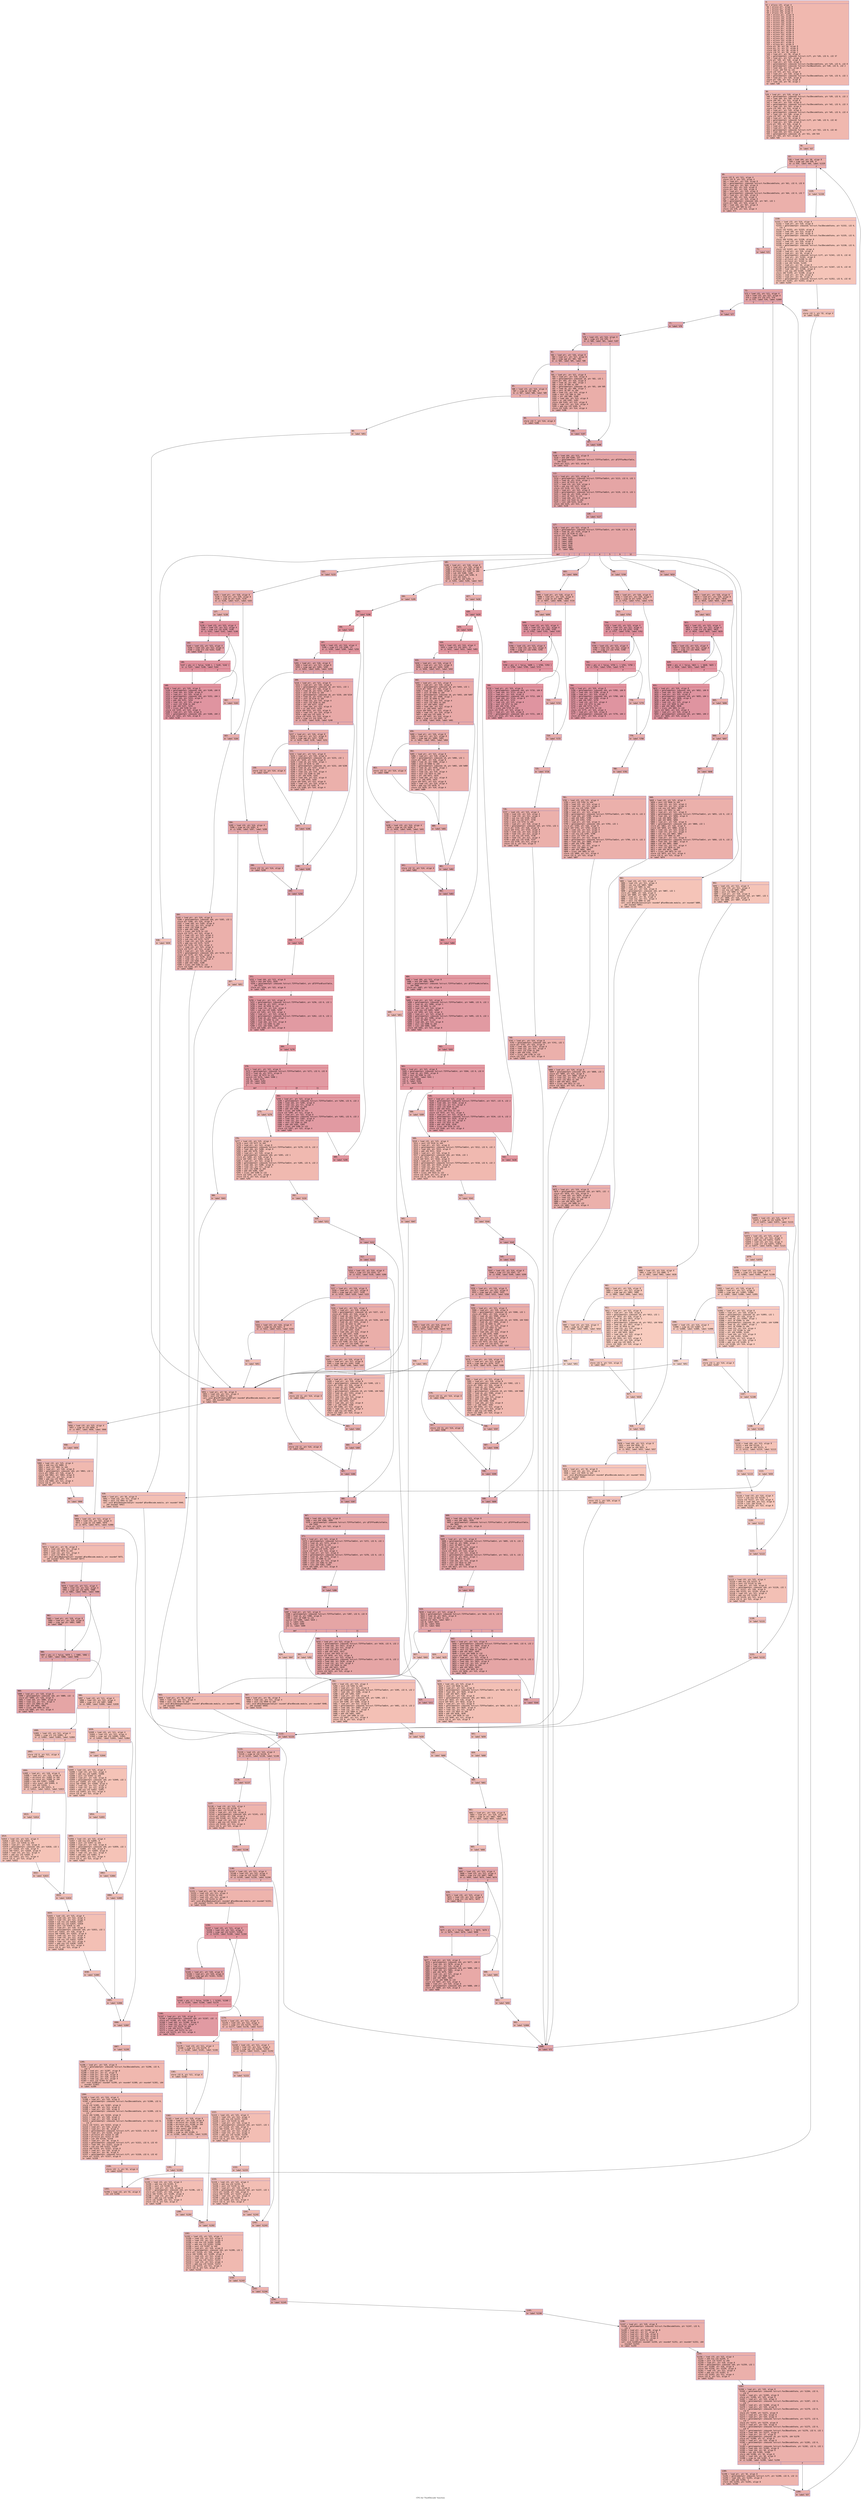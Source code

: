 digraph "CFG for 'Fax4Decode' function" {
	label="CFG for 'Fax4Decode' function";

	Node0x6000005e4190 [shape=record,color="#3d50c3ff", style=filled, fillcolor="#dc5d4a70" fontname="Courier",label="{4:\l|  %5 = alloca i32, align 4\l  %6 = alloca ptr, align 8\l  %7 = alloca ptr, align 8\l  %8 = alloca i64, align 8\l  %9 = alloca i16, align 2\l  %10 = alloca ptr, align 8\l  %11 = alloca i32, align 4\l  %12 = alloca i32, align 4\l  %13 = alloca i64, align 8\l  %14 = alloca i32, align 4\l  %15 = alloca i32, align 4\l  %16 = alloca ptr, align 8\l  %17 = alloca ptr, align 8\l  %18 = alloca ptr, align 8\l  %19 = alloca ptr, align 8\l  %20 = alloca i32, align 4\l  %21 = alloca ptr, align 8\l  %22 = alloca ptr, align 8\l  %23 = alloca i32, align 4\l  %24 = alloca ptr, align 8\l  %25 = alloca ptr, align 8\l  store ptr %0, ptr %6, align 8\l  store ptr %1, ptr %7, align 8\l  store i64 %2, ptr %8, align 8\l  store i16 %3, ptr %9, align 2\l  %26 = load ptr, ptr %6, align 8\l  %27 = getelementptr inbounds %struct.tiff, ptr %26, i32 0, i32 37\l  %28 = load ptr, ptr %27, align 8\l  store ptr %28, ptr %10, align 8\l  %29 = load ptr, ptr %10, align 8\l  %30 = getelementptr inbounds %struct.Fax3DecodeState, ptr %29, i32 0, i32 0\l  %31 = getelementptr inbounds %struct.Fax3BaseState, ptr %30, i32 0, i32 2\l  %32 = load i64, ptr %31, align 8\l  %33 = trunc i64 %32 to i32\l  store i32 %33, ptr %12, align 4\l  %34 = load ptr, ptr %10, align 8\l  %35 = getelementptr inbounds %struct.Fax3DecodeState, ptr %34, i32 0, i32 1\l  %36 = load ptr, ptr %35, align 8\l  store ptr %36, ptr %21, align 8\l  %37 = load i16, ptr %9, align 2\l  br label %38\l}"];
	Node0x6000005e4190 -> Node0x6000005e41e0[tooltip="4 -> 38\nProbability 100.00%" ];
	Node0x6000005e41e0 [shape=record,color="#3d50c3ff", style=filled, fillcolor="#dc5d4a70" fontname="Courier",label="{38:\l|  %39 = load ptr, ptr %10, align 8\l  %40 = getelementptr inbounds %struct.Fax3DecodeState, ptr %39, i32 0, i32 2\l  %41 = load i64, ptr %40, align 8\l  store i64 %41, ptr %13, align 8\l  %42 = load ptr, ptr %10, align 8\l  %43 = getelementptr inbounds %struct.Fax3DecodeState, ptr %42, i32 0, i32 3\l  %44 = load i32, ptr %43, align 8\l  store i32 %44, ptr %14, align 4\l  %45 = load ptr, ptr %10, align 8\l  %46 = getelementptr inbounds %struct.Fax3DecodeState, ptr %45, i32 0, i32 4\l  %47 = load i32, ptr %46, align 4\l  store i32 %47, ptr %20, align 4\l  %48 = load ptr, ptr %6, align 8\l  %49 = getelementptr inbounds %struct.tiff, ptr %48, i32 0, i32 42\l  %50 = load ptr, ptr %49, align 8\l  store ptr %50, ptr %16, align 8\l  %51 = load ptr, ptr %16, align 8\l  %52 = load ptr, ptr %6, align 8\l  %53 = getelementptr inbounds %struct.tiff, ptr %52, i32 0, i32 43\l  %54 = load i64, ptr %53, align 8\l  %55 = getelementptr inbounds i8, ptr %51, i64 %54\l  store ptr %55, ptr %17, align 8\l  br label %56\l}"];
	Node0x6000005e41e0 -> Node0x6000005e4230[tooltip="38 -> 56\nProbability 100.00%" ];
	Node0x6000005e4230 [shape=record,color="#3d50c3ff", style=filled, fillcolor="#dc5d4a70" fontname="Courier",label="{56:\l|  br label %57\l}"];
	Node0x6000005e4230 -> Node0x6000005e4280[tooltip="56 -> 57\nProbability 100.00%" ];
	Node0x6000005e4280 [shape=record,color="#3d50c3ff", style=filled, fillcolor="#d0473d70" fontname="Courier",label="{57:\l|  %58 = load i64, ptr %8, align 8\l  %59 = icmp sgt i64 %58, 0\l  br i1 %59, label %60, label %1329\l|{<s0>T|<s1>F}}"];
	Node0x6000005e4280:s0 -> Node0x6000005e42d0[tooltip="57 -> 60\nProbability 96.88%" ];
	Node0x6000005e4280:s1 -> Node0x6000005f9cc0[tooltip="57 -> 1329\nProbability 3.12%" ];
	Node0x6000005e42d0 [shape=record,color="#3d50c3ff", style=filled, fillcolor="#d24b4070" fontname="Courier",label="{60:\l|  store i32 0, ptr %11, align 4\l  store i32 0, ptr %15, align 4\l  %61 = load ptr, ptr %10, align 8\l  %62 = getelementptr inbounds %struct.Fax3DecodeState, ptr %61, i32 0, i32 8\l  %63 = load ptr, ptr %62, align 8\l  store ptr %63, ptr %19, align 8\l  store ptr %63, ptr %18, align 8\l  %64 = load ptr, ptr %10, align 8\l  %65 = getelementptr inbounds %struct.Fax3DecodeState, ptr %64, i32 0, i32 7\l  %66 = load ptr, ptr %65, align 8\l  store ptr %66, ptr %24, align 8\l  %67 = load ptr, ptr %24, align 8\l  %68 = getelementptr inbounds i64, ptr %67, i32 1\l  store ptr %68, ptr %24, align 8\l  %69 = load i64, ptr %67, align 8\l  %70 = trunc i64 %69 to i32\l  store i32 %70, ptr %23, align 4\l  br label %71\l}"];
	Node0x6000005e42d0 -> Node0x6000005e4320[tooltip="60 -> 71\nProbability 100.00%" ];
	Node0x6000005e4320 [shape=record,color="#3d50c3ff", style=filled, fillcolor="#d24b4070" fontname="Courier",label="{71:\l|  br label %72\l}"];
	Node0x6000005e4320 -> Node0x6000005e4370[tooltip="71 -> 72\nProbability 100.00%" ];
	Node0x6000005e4370 [shape=record,color="#3d50c3ff", style=filled, fillcolor="#c5333470" fontname="Courier",label="{72:\l|  %73 = load i32, ptr %11, align 4\l  %74 = load i32, ptr %12, align 4\l  %75 = icmp slt i32 %73, %74\l  br i1 %75, label %76, label %1069\l|{<s0>T|<s1>F}}"];
	Node0x6000005e4370:s0 -> Node0x6000005e43c0[tooltip="72 -> 76\nProbability 96.88%" ];
	Node0x6000005e4370:s1 -> Node0x6000005f8a50[tooltip="72 -> 1069\nProbability 3.12%" ];
	Node0x6000005e43c0 [shape=record,color="#3d50c3ff", style=filled, fillcolor="#c5333470" fontname="Courier",label="{76:\l|  br label %77\l}"];
	Node0x6000005e43c0 -> Node0x6000005e4410[tooltip="76 -> 77\nProbability 100.00%" ];
	Node0x6000005e4410 [shape=record,color="#3d50c3ff", style=filled, fillcolor="#c5333470" fontname="Courier",label="{77:\l|  br label %78\l}"];
	Node0x6000005e4410 -> Node0x6000005e4460[tooltip="77 -> 78\nProbability 100.00%" ];
	Node0x6000005e4460 [shape=record,color="#3d50c3ff", style=filled, fillcolor="#c5333470" fontname="Courier",label="{78:\l|  %79 = load i32, ptr %14, align 4\l  %80 = icmp slt i32 %79, 7\l  br i1 %80, label %81, label %107\l|{<s0>T|<s1>F}}"];
	Node0x6000005e4460:s0 -> Node0x6000005e44b0[tooltip="78 -> 81\nProbability 50.00%" ];
	Node0x6000005e4460:s1 -> Node0x6000005e4690[tooltip="78 -> 107\nProbability 50.00%" ];
	Node0x6000005e44b0 [shape=record,color="#3d50c3ff", style=filled, fillcolor="#ca3b3770" fontname="Courier",label="{81:\l|  %82 = load ptr, ptr %16, align 8\l  %83 = load ptr, ptr %17, align 8\l  %84 = icmp uge ptr %82, %83\l  br i1 %84, label %85, label %90\l|{<s0>T|<s1>F}}"];
	Node0x6000005e44b0:s0 -> Node0x6000005e4500[tooltip="81 -> 85\nProbability 50.00%" ];
	Node0x6000005e44b0:s1 -> Node0x6000005e45f0[tooltip="81 -> 90\nProbability 50.00%" ];
	Node0x6000005e4500 [shape=record,color="#3d50c3ff", style=filled, fillcolor="#d0473d70" fontname="Courier",label="{85:\l|  %86 = load i32, ptr %14, align 4\l  %87 = icmp eq i32 %86, 0\l  br i1 %87, label %88, label %89\l|{<s0>T|<s1>F}}"];
	Node0x6000005e4500:s0 -> Node0x6000005e4550[tooltip="85 -> 88\nProbability 3.12%" ];
	Node0x6000005e4500:s1 -> Node0x6000005e45a0[tooltip="85 -> 89\nProbability 96.88%" ];
	Node0x6000005e4550 [shape=record,color="#3d50c3ff", style=filled, fillcolor="#e8765c70" fontname="Courier",label="{88:\l|  br label %951\l}"];
	Node0x6000005e4550 -> Node0x6000005f8050[tooltip="88 -> 951\nProbability 100.00%" ];
	Node0x6000005e45a0 [shape=record,color="#3d50c3ff", style=filled, fillcolor="#d0473d70" fontname="Courier",label="{89:\l|  store i32 7, ptr %14, align 4\l  br label %106\l}"];
	Node0x6000005e45a0 -> Node0x6000005e4640[tooltip="89 -> 106\nProbability 100.00%" ];
	Node0x6000005e45f0 [shape=record,color="#3d50c3ff", style=filled, fillcolor="#d0473d70" fontname="Courier",label="{90:\l|  %91 = load ptr, ptr %21, align 8\l  %92 = load ptr, ptr %16, align 8\l  %93 = getelementptr inbounds i8, ptr %92, i32 1\l  store ptr %93, ptr %16, align 8\l  %94 = load i8, ptr %92, align 1\l  %95 = zext i8 %94 to i64\l  %96 = getelementptr inbounds i8, ptr %91, i64 %95\l  %97 = load i8, ptr %96, align 1\l  %98 = zext i8 %97 to i64\l  %99 = load i32, ptr %14, align 4\l  %100 = zext i32 %99 to i64\l  %101 = shl i64 %98, %100\l  %102 = load i64, ptr %13, align 8\l  %103 = or i64 %102, %101\l  store i64 %103, ptr %13, align 8\l  %104 = load i32, ptr %14, align 4\l  %105 = add nsw i32 %104, 8\l  store i32 %105, ptr %14, align 4\l  br label %106\l}"];
	Node0x6000005e45f0 -> Node0x6000005e4640[tooltip="90 -> 106\nProbability 100.00%" ];
	Node0x6000005e4640 [shape=record,color="#3d50c3ff", style=filled, fillcolor="#ca3b3770" fontname="Courier",label="{106:\l|  br label %107\l}"];
	Node0x6000005e4640 -> Node0x6000005e4690[tooltip="106 -> 107\nProbability 100.00%" ];
	Node0x6000005e4690 [shape=record,color="#3d50c3ff", style=filled, fillcolor="#c5333470" fontname="Courier",label="{107:\l|  br label %108\l}"];
	Node0x6000005e4690 -> Node0x6000005e46e0[tooltip="107 -> 108\nProbability 100.00%" ];
	Node0x6000005e46e0 [shape=record,color="#3d50c3ff", style=filled, fillcolor="#c5333470" fontname="Courier",label="{108:\l|  %109 = load i64, ptr %13, align 8\l  %110 = and i64 %109, 127\l  %111 = getelementptr inbounds %struct.TIFFFaxTabEnt, ptr @TIFFFaxMainTable,\l... i64 %110\l  store ptr %111, ptr %22, align 8\l  br label %112\l}"];
	Node0x6000005e46e0 -> Node0x6000005e4730[tooltip="108 -> 112\nProbability 100.00%" ];
	Node0x6000005e4730 [shape=record,color="#3d50c3ff", style=filled, fillcolor="#c5333470" fontname="Courier",label="{112:\l|  %113 = load ptr, ptr %22, align 8\l  %114 = getelementptr inbounds %struct.TIFFFaxTabEnt, ptr %113, i32 0, i32 1\l  %115 = load i8, ptr %114, align 1\l  %116 = zext i8 %115 to i32\l  %117 = load i32, ptr %14, align 4\l  %118 = sub nsw i32 %117, %116\l  store i32 %118, ptr %14, align 4\l  %119 = load ptr, ptr %22, align 8\l  %120 = getelementptr inbounds %struct.TIFFFaxTabEnt, ptr %119, i32 0, i32 1\l  %121 = load i8, ptr %120, align 1\l  %122 = zext i8 %121 to i32\l  %123 = load i64, ptr %13, align 8\l  %124 = zext i32 %122 to i64\l  %125 = lshr i64 %123, %124\l  store i64 %125, ptr %13, align 8\l  br label %126\l}"];
	Node0x6000005e4730 -> Node0x6000005e4780[tooltip="112 -> 126\nProbability 100.00%" ];
	Node0x6000005e4780 [shape=record,color="#3d50c3ff", style=filled, fillcolor="#c5333470" fontname="Courier",label="{126:\l|  br label %127\l}"];
	Node0x6000005e4780 -> Node0x6000005e47d0[tooltip="126 -> 127\nProbability 100.00%" ];
	Node0x6000005e47d0 [shape=record,color="#3d50c3ff", style=filled, fillcolor="#c5333470" fontname="Courier",label="{127:\l|  %128 = load ptr, ptr %22, align 8\l  %129 = getelementptr inbounds %struct.TIFFFaxTabEnt, ptr %128, i32 0, i32 0\l  %130 = load i8, ptr %129, align 8\l  %131 = zext i8 %130 to i32\l  switch i32 %131, label %938 [\l    i32 1, label %132\l    i32 2, label %185\l    i32 3, label %693\l    i32 4, label %748\l    i32 5, label %815\l    i32 6, label %882\l    i32 12, label %892\l  ]\l|{<s0>def|<s1>1|<s2>2|<s3>3|<s4>4|<s5>5|<s6>6|<s7>12}}"];
	Node0x6000005e47d0:s0 -> Node0x6000005e7f20[tooltip="127 -> 938\nProbability 0.63%" ];
	Node0x6000005e47d0:s1 -> Node0x6000005e4820[tooltip="127 -> 132\nProbability 19.62%" ];
	Node0x6000005e47d0:s2 -> Node0x6000005e4b40[tooltip="127 -> 185\nProbability 19.62%" ];
	Node0x6000005e47d0:s3 -> Node0x6000005e6fd0[tooltip="127 -> 693\nProbability 19.62%" ];
	Node0x6000005e47d0:s4 -> Node0x6000005e7390[tooltip="127 -> 748\nProbability 19.62%" ];
	Node0x6000005e47d0:s5 -> Node0x6000005e7750[tooltip="127 -> 815\nProbability 19.62%" ];
	Node0x6000005e47d0:s6 -> Node0x6000005e7b10[tooltip="127 -> 882\nProbability 0.63%" ];
	Node0x6000005e47d0:s7 -> Node0x6000005e7b60[tooltip="127 -> 892\nProbability 0.63%" ];
	Node0x6000005e4820 [shape=record,color="#3d50c3ff", style=filled, fillcolor="#d24b4070" fontname="Courier",label="{132:\l|  br label %133\l}"];
	Node0x6000005e4820 -> Node0x6000005e4870[tooltip="132 -> 133\nProbability 100.00%" ];
	Node0x6000005e4870 [shape=record,color="#3d50c3ff", style=filled, fillcolor="#d24b4070" fontname="Courier",label="{133:\l|  %134 = load ptr, ptr %18, align 8\l  %135 = load ptr, ptr %19, align 8\l  %136 = icmp ne ptr %134, %135\l  br i1 %136, label %137, label %163\l|{<s0>T|<s1>F}}"];
	Node0x6000005e4870:s0 -> Node0x6000005e48c0[tooltip="133 -> 137\nProbability 62.50%" ];
	Node0x6000005e4870:s1 -> Node0x6000005e4aa0[tooltip="133 -> 163\nProbability 37.50%" ];
	Node0x6000005e48c0 [shape=record,color="#3d50c3ff", style=filled, fillcolor="#d6524470" fontname="Courier",label="{137:\l|  br label %138\l}"];
	Node0x6000005e48c0 -> Node0x6000005e4910[tooltip="137 -> 138\nProbability 100.00%" ];
	Node0x6000005e4910 [shape=record,color="#b70d28ff", style=filled, fillcolor="#b70d2870" fontname="Courier",label="{138:\l|  %139 = load i32, ptr %23, align 4\l  %140 = load i32, ptr %11, align 4\l  %141 = icmp sle i32 %139, %140\l  br i1 %141, label %142, label %146\l|{<s0>T|<s1>F}}"];
	Node0x6000005e4910:s0 -> Node0x6000005e4960[tooltip="138 -> 142\nProbability 50.00%" ];
	Node0x6000005e4910:s1 -> Node0x6000005e49b0[tooltip="138 -> 146\nProbability 50.00%" ];
	Node0x6000005e4960 [shape=record,color="#3d50c3ff", style=filled, fillcolor="#be242e70" fontname="Courier",label="{142:\l|  %143 = load i32, ptr %23, align 4\l  %144 = load i32, ptr %12, align 4\l  %145 = icmp slt i32 %143, %144\l  br label %146\l}"];
	Node0x6000005e4960 -> Node0x6000005e49b0[tooltip="142 -> 146\nProbability 100.00%" ];
	Node0x6000005e49b0 [shape=record,color="#b70d28ff", style=filled, fillcolor="#b70d2870" fontname="Courier",label="{146:\l|  %147 = phi i1 [ false, %138 ], [ %145, %142 ]\l  br i1 %147, label %148, label %162\l|{<s0>T|<s1>F}}"];
	Node0x6000005e49b0:s0 -> Node0x6000005e4a00[tooltip="146 -> 148\nProbability 96.88%" ];
	Node0x6000005e49b0:s1 -> Node0x6000005e4a50[tooltip="146 -> 162\nProbability 3.12%" ];
	Node0x6000005e4a00 [shape=record,color="#b70d28ff", style=filled, fillcolor="#b70d2870" fontname="Courier",label="{148:\l|  %149 = load ptr, ptr %24, align 8\l  %150 = getelementptr inbounds i64, ptr %149, i64 0\l  %151 = load i64, ptr %150, align 8\l  %152 = load ptr, ptr %24, align 8\l  %153 = getelementptr inbounds i64, ptr %152, i64 1\l  %154 = load i64, ptr %153, align 8\l  %155 = add i64 %151, %154\l  %156 = load i32, ptr %23, align 4\l  %157 = sext i32 %156 to i64\l  %158 = add i64 %157, %155\l  %159 = trunc i64 %158 to i32\l  store i32 %159, ptr %23, align 4\l  %160 = load ptr, ptr %24, align 8\l  %161 = getelementptr inbounds i64, ptr %160, i64 2\l  store ptr %161, ptr %24, align 8\l  br label %138\l}"];
	Node0x6000005e4a00 -> Node0x6000005e4910[tooltip="148 -> 138\nProbability 100.00%" ];
	Node0x6000005e4a50 [shape=record,color="#3d50c3ff", style=filled, fillcolor="#d6524470" fontname="Courier",label="{162:\l|  br label %163\l}"];
	Node0x6000005e4a50 -> Node0x6000005e4aa0[tooltip="162 -> 163\nProbability 100.00%" ];
	Node0x6000005e4aa0 [shape=record,color="#3d50c3ff", style=filled, fillcolor="#d24b4070" fontname="Courier",label="{163:\l|  br label %164\l}"];
	Node0x6000005e4aa0 -> Node0x6000005e4af0[tooltip="163 -> 164\nProbability 100.00%" ];
	Node0x6000005e4af0 [shape=record,color="#3d50c3ff", style=filled, fillcolor="#d24b4070" fontname="Courier",label="{164:\l|  %165 = load ptr, ptr %24, align 8\l  %166 = getelementptr inbounds i64, ptr %165, i32 1\l  store ptr %166, ptr %24, align 8\l  %167 = load i64, ptr %165, align 8\l  %168 = load i32, ptr %23, align 4\l  %169 = sext i32 %168 to i64\l  %170 = add i64 %169, %167\l  %171 = trunc i64 %170 to i32\l  store i32 %171, ptr %23, align 4\l  %172 = load i32, ptr %23, align 4\l  %173 = load i32, ptr %11, align 4\l  %174 = sub nsw i32 %172, %173\l  %175 = load i32, ptr %15, align 4\l  %176 = add nsw i32 %175, %174\l  store i32 %176, ptr %15, align 4\l  %177 = load i32, ptr %23, align 4\l  store i32 %177, ptr %11, align 4\l  %178 = load ptr, ptr %24, align 8\l  %179 = getelementptr inbounds i64, ptr %178, i32 1\l  store ptr %179, ptr %24, align 8\l  %180 = load i64, ptr %178, align 8\l  %181 = load i32, ptr %23, align 4\l  %182 = sext i32 %181 to i64\l  %183 = add i64 %182, %180\l  %184 = trunc i64 %183 to i32\l  store i32 %184, ptr %23, align 4\l  br label %1068\l}"];
	Node0x6000005e4af0 -> Node0x6000005f8a00[tooltip="164 -> 1068\nProbability 100.00%" ];
	Node0x6000005e4b40 [shape=record,color="#3d50c3ff", style=filled, fillcolor="#d24b4070" fontname="Courier",label="{185:\l|  %186 = load ptr, ptr %18, align 8\l  %187 = load ptr, ptr %19, align 8\l  %188 = ptrtoint ptr %186 to i64\l  %189 = ptrtoint ptr %187 to i64\l  %190 = sub i64 %188, %189\l  %191 = sdiv exact i64 %190, 8\l  %192 = and i64 %191, 1\l  %193 = icmp ne i64 %192, 0\l  br i1 %193, label %194, label %427\l|{<s0>T|<s1>F}}"];
	Node0x6000005e4b40:s0 -> Node0x6000005e4b90[tooltip="185 -> 194\nProbability 50.00%" ];
	Node0x6000005e4b40:s1 -> Node0x6000005e5c20[tooltip="185 -> 427\nProbability 50.00%" ];
	Node0x6000005e4b90 [shape=record,color="#3d50c3ff", style=filled, fillcolor="#d8564670" fontname="Courier",label="{194:\l|  br label %195\l}"];
	Node0x6000005e4b90 -> Node0x6000005e4be0[tooltip="194 -> 195\nProbability 100.00%" ];
	Node0x6000005e4be0 [shape=record,color="#b70d28ff", style=filled, fillcolor="#bb1b2c70" fontname="Courier",label="{195:\l|  br label %196\l}"];
	Node0x6000005e4be0 -> Node0x6000005e4c30[tooltip="195 -> 196\nProbability 100.00%" ];
	Node0x6000005e4c30 [shape=record,color="#b70d28ff", style=filled, fillcolor="#bb1b2c70" fontname="Courier",label="{196:\l|  br label %197\l}"];
	Node0x6000005e4c30 -> Node0x6000005e4c80[tooltip="196 -> 197\nProbability 100.00%" ];
	Node0x6000005e4c80 [shape=record,color="#b70d28ff", style=filled, fillcolor="#bb1b2c70" fontname="Courier",label="{197:\l|  %198 = load i32, ptr %14, align 4\l  %199 = icmp slt i32 %198, 13\l  br i1 %199, label %200, label %250\l|{<s0>T|<s1>F}}"];
	Node0x6000005e4c80:s0 -> Node0x6000005e4cd0[tooltip="197 -> 200\nProbability 50.00%" ];
	Node0x6000005e4c80:s1 -> Node0x6000005e5040[tooltip="197 -> 250\nProbability 50.00%" ];
	Node0x6000005e4cd0 [shape=record,color="#3d50c3ff", style=filled, fillcolor="#c32e3170" fontname="Courier",label="{200:\l|  %201 = load ptr, ptr %16, align 8\l  %202 = load ptr, ptr %17, align 8\l  %203 = icmp uge ptr %201, %202\l  br i1 %203, label %204, label %209\l|{<s0>T|<s1>F}}"];
	Node0x6000005e4cd0:s0 -> Node0x6000005e4d20[tooltip="200 -> 204\nProbability 50.00%" ];
	Node0x6000005e4cd0:s1 -> Node0x6000005e4e10[tooltip="200 -> 209\nProbability 50.00%" ];
	Node0x6000005e4d20 [shape=record,color="#3d50c3ff", style=filled, fillcolor="#ca3b3770" fontname="Courier",label="{204:\l|  %205 = load i32, ptr %14, align 4\l  %206 = icmp eq i32 %205, 0\l  br i1 %206, label %207, label %208\l|{<s0>T|<s1>F}}"];
	Node0x6000005e4d20:s0 -> Node0x6000005e4d70[tooltip="204 -> 207\nProbability 3.12%" ];
	Node0x6000005e4d20:s1 -> Node0x6000005e4dc0[tooltip="204 -> 208\nProbability 96.88%" ];
	Node0x6000005e4d70 [shape=record,color="#3d50c3ff", style=filled, fillcolor="#e36c5570" fontname="Courier",label="{207:\l|  br label %951\l}"];
	Node0x6000005e4d70 -> Node0x6000005f8050[tooltip="207 -> 951\nProbability 100.00%" ];
	Node0x6000005e4dc0 [shape=record,color="#3d50c3ff", style=filled, fillcolor="#ca3b3770" fontname="Courier",label="{208:\l|  store i32 13, ptr %14, align 4\l  br label %249\l}"];
	Node0x6000005e4dc0 -> Node0x6000005e4ff0[tooltip="208 -> 249\nProbability 100.00%" ];
	Node0x6000005e4e10 [shape=record,color="#3d50c3ff", style=filled, fillcolor="#ca3b3770" fontname="Courier",label="{209:\l|  %210 = load ptr, ptr %21, align 8\l  %211 = load ptr, ptr %16, align 8\l  %212 = getelementptr inbounds i8, ptr %211, i32 1\l  store ptr %212, ptr %16, align 8\l  %213 = load i8, ptr %211, align 1\l  %214 = zext i8 %213 to i64\l  %215 = getelementptr inbounds i8, ptr %210, i64 %214\l  %216 = load i8, ptr %215, align 1\l  %217 = zext i8 %216 to i64\l  %218 = load i32, ptr %14, align 4\l  %219 = zext i32 %218 to i64\l  %220 = shl i64 %217, %219\l  %221 = load i64, ptr %13, align 8\l  %222 = or i64 %221, %220\l  store i64 %222, ptr %13, align 8\l  %223 = load i32, ptr %14, align 4\l  %224 = add nsw i32 %223, 8\l  store i32 %224, ptr %14, align 4\l  %225 = icmp slt i32 %224, 13\l  br i1 %225, label %226, label %248\l|{<s0>T|<s1>F}}"];
	Node0x6000005e4e10:s0 -> Node0x6000005e4e60[tooltip="209 -> 226\nProbability 50.00%" ];
	Node0x6000005e4e10:s1 -> Node0x6000005e4fa0[tooltip="209 -> 248\nProbability 50.00%" ];
	Node0x6000005e4e60 [shape=record,color="#3d50c3ff", style=filled, fillcolor="#d0473d70" fontname="Courier",label="{226:\l|  %227 = load ptr, ptr %16, align 8\l  %228 = load ptr, ptr %17, align 8\l  %229 = icmp uge ptr %227, %228\l  br i1 %229, label %230, label %231\l|{<s0>T|<s1>F}}"];
	Node0x6000005e4e60:s0 -> Node0x6000005e4eb0[tooltip="226 -> 230\nProbability 50.00%" ];
	Node0x6000005e4e60:s1 -> Node0x6000005e4f00[tooltip="226 -> 231\nProbability 50.00%" ];
	Node0x6000005e4eb0 [shape=record,color="#3d50c3ff", style=filled, fillcolor="#d24b4070" fontname="Courier",label="{230:\l|  store i32 13, ptr %14, align 4\l  br label %247\l}"];
	Node0x6000005e4eb0 -> Node0x6000005e4f50[tooltip="230 -> 247\nProbability 100.00%" ];
	Node0x6000005e4f00 [shape=record,color="#3d50c3ff", style=filled, fillcolor="#d24b4070" fontname="Courier",label="{231:\l|  %232 = load ptr, ptr %21, align 8\l  %233 = load ptr, ptr %16, align 8\l  %234 = getelementptr inbounds i8, ptr %233, i32 1\l  store ptr %234, ptr %16, align 8\l  %235 = load i8, ptr %233, align 1\l  %236 = zext i8 %235 to i64\l  %237 = getelementptr inbounds i8, ptr %232, i64 %236\l  %238 = load i8, ptr %237, align 1\l  %239 = zext i8 %238 to i64\l  %240 = load i32, ptr %14, align 4\l  %241 = zext i32 %240 to i64\l  %242 = shl i64 %239, %241\l  %243 = load i64, ptr %13, align 8\l  %244 = or i64 %243, %242\l  store i64 %244, ptr %13, align 8\l  %245 = load i32, ptr %14, align 4\l  %246 = add nsw i32 %245, 8\l  store i32 %246, ptr %14, align 4\l  br label %247\l}"];
	Node0x6000005e4f00 -> Node0x6000005e4f50[tooltip="231 -> 247\nProbability 100.00%" ];
	Node0x6000005e4f50 [shape=record,color="#3d50c3ff", style=filled, fillcolor="#d0473d70" fontname="Courier",label="{247:\l|  br label %248\l}"];
	Node0x6000005e4f50 -> Node0x6000005e4fa0[tooltip="247 -> 248\nProbability 100.00%" ];
	Node0x6000005e4fa0 [shape=record,color="#3d50c3ff", style=filled, fillcolor="#ca3b3770" fontname="Courier",label="{248:\l|  br label %249\l}"];
	Node0x6000005e4fa0 -> Node0x6000005e4ff0[tooltip="248 -> 249\nProbability 100.00%" ];
	Node0x6000005e4ff0 [shape=record,color="#3d50c3ff", style=filled, fillcolor="#c32e3170" fontname="Courier",label="{249:\l|  br label %250\l}"];
	Node0x6000005e4ff0 -> Node0x6000005e5040[tooltip="249 -> 250\nProbability 100.00%" ];
	Node0x6000005e5040 [shape=record,color="#b70d28ff", style=filled, fillcolor="#bb1b2c70" fontname="Courier",label="{250:\l|  br label %251\l}"];
	Node0x6000005e5040 -> Node0x6000005e5090[tooltip="250 -> 251\nProbability 100.00%" ];
	Node0x6000005e5090 [shape=record,color="#b70d28ff", style=filled, fillcolor="#bb1b2c70" fontname="Courier",label="{251:\l|  %252 = load i64, ptr %13, align 8\l  %253 = and i64 %252, 8191\l  %254 = getelementptr inbounds %struct.TIFFFaxTabEnt, ptr @TIFFFaxBlackTable,\l... i64 %253\l  store ptr %254, ptr %22, align 8\l  br label %255\l}"];
	Node0x6000005e5090 -> Node0x6000005e50e0[tooltip="251 -> 255\nProbability 100.00%" ];
	Node0x6000005e50e0 [shape=record,color="#b70d28ff", style=filled, fillcolor="#bb1b2c70" fontname="Courier",label="{255:\l|  %256 = load ptr, ptr %22, align 8\l  %257 = getelementptr inbounds %struct.TIFFFaxTabEnt, ptr %256, i32 0, i32 1\l  %258 = load i8, ptr %257, align 1\l  %259 = zext i8 %258 to i32\l  %260 = load i32, ptr %14, align 4\l  %261 = sub nsw i32 %260, %259\l  store i32 %261, ptr %14, align 4\l  %262 = load ptr, ptr %22, align 8\l  %263 = getelementptr inbounds %struct.TIFFFaxTabEnt, ptr %262, i32 0, i32 1\l  %264 = load i8, ptr %263, align 1\l  %265 = zext i8 %264 to i32\l  %266 = load i64, ptr %13, align 8\l  %267 = zext i32 %265 to i64\l  %268 = lshr i64 %266, %267\l  store i64 %268, ptr %13, align 8\l  br label %269\l}"];
	Node0x6000005e50e0 -> Node0x6000005e5130[tooltip="255 -> 269\nProbability 100.00%" ];
	Node0x6000005e5130 [shape=record,color="#b70d28ff", style=filled, fillcolor="#bb1b2c70" fontname="Courier",label="{269:\l|  br label %270\l}"];
	Node0x6000005e5130 -> Node0x6000005e5180[tooltip="269 -> 270\nProbability 100.00%" ];
	Node0x6000005e5180 [shape=record,color="#b70d28ff", style=filled, fillcolor="#bb1b2c70" fontname="Courier",label="{270:\l|  %271 = load ptr, ptr %22, align 8\l  %272 = getelementptr inbounds %struct.TIFFFaxTabEnt, ptr %271, i32 0, i32 0\l  %273 = load i8, ptr %272, align 8\l  %274 = zext i8 %273 to i32\l  switch i32 %274, label %308 [\l    i32 8, label %275\l    i32 10, label %293\l    i32 11, label %293\l  ]\l|{<s0>def|<s1>8|<s2>10|<s3>11}}"];
	Node0x6000005e5180:s0 -> Node0x6000005e5310[tooltip="270 -> 308\nProbability 1.56%" ];
	Node0x6000005e5180:s1 -> Node0x6000005e51d0[tooltip="270 -> 275\nProbability 1.56%" ];
	Node0x6000005e5180:s2 -> Node0x6000005e52c0[tooltip="270 -> 293\nProbability 96.88%" ];
	Node0x6000005e5180:s3 -> Node0x6000005e52c0[tooltip="270 -> 293\nProbability 96.88%" ];
	Node0x6000005e51d0 [shape=record,color="#3d50c3ff", style=filled, fillcolor="#de614d70" fontname="Courier",label="{275:\l|  br label %276\l}"];
	Node0x6000005e51d0 -> Node0x6000005e5220[tooltip="275 -> 276\nProbability 100.00%" ];
	Node0x6000005e5220 [shape=record,color="#3d50c3ff", style=filled, fillcolor="#de614d70" fontname="Courier",label="{276:\l|  %277 = load i32, ptr %15, align 4\l  %278 = sext i32 %277 to i64\l  %279 = load ptr, ptr %22, align 8\l  %280 = getelementptr inbounds %struct.TIFFFaxTabEnt, ptr %279, i32 0, i32 2\l  %281 = load i64, ptr %280, align 8\l  %282 = add i64 %278, %281\l  %283 = load ptr, ptr %18, align 8\l  %284 = getelementptr inbounds i64, ptr %283, i32 1\l  store ptr %284, ptr %18, align 8\l  store i64 %282, ptr %283, align 8\l  %285 = load ptr, ptr %22, align 8\l  %286 = getelementptr inbounds %struct.TIFFFaxTabEnt, ptr %285, i32 0, i32 2\l  %287 = load i64, ptr %286, align 8\l  %288 = load i32, ptr %11, align 4\l  %289 = sext i32 %288 to i64\l  %290 = add i64 %289, %287\l  %291 = trunc i64 %290 to i32\l  store i32 %291, ptr %11, align 4\l  store i32 0, ptr %15, align 4\l  br label %292\l}"];
	Node0x6000005e5220 -> Node0x6000005e5270[tooltip="276 -> 292\nProbability 100.00%" ];
	Node0x6000005e5270 [shape=record,color="#3d50c3ff", style=filled, fillcolor="#de614d70" fontname="Courier",label="{292:\l|  br label %310\l}"];
	Node0x6000005e5270 -> Node0x6000005e53b0[tooltip="292 -> 310\nProbability 100.00%" ];
	Node0x6000005e52c0 [shape=record,color="#b70d28ff", style=filled, fillcolor="#bb1b2c70" fontname="Courier",label="{293:\l|  %294 = load ptr, ptr %22, align 8\l  %295 = getelementptr inbounds %struct.TIFFFaxTabEnt, ptr %294, i32 0, i32 2\l  %296 = load i64, ptr %295, align 8\l  %297 = load i32, ptr %11, align 4\l  %298 = sext i32 %297 to i64\l  %299 = add i64 %298, %296\l  %300 = trunc i64 %299 to i32\l  store i32 %300, ptr %11, align 4\l  %301 = load ptr, ptr %22, align 8\l  %302 = getelementptr inbounds %struct.TIFFFaxTabEnt, ptr %301, i32 0, i32 2\l  %303 = load i64, ptr %302, align 8\l  %304 = load i32, ptr %15, align 4\l  %305 = sext i32 %304 to i64\l  %306 = add i64 %305, %303\l  %307 = trunc i64 %306 to i32\l  store i32 %307, ptr %15, align 4\l  br label %309\l}"];
	Node0x6000005e52c0 -> Node0x6000005e5360[tooltip="293 -> 309\nProbability 100.00%" ];
	Node0x6000005e5310 [shape=record,color="#3d50c3ff", style=filled, fillcolor="#de614d70" fontname="Courier",label="{308:\l|  br label %943\l}"];
	Node0x6000005e5310 -> Node0x6000005e3ca0[tooltip="308 -> 943\nProbability 100.00%" ];
	Node0x6000005e5360 [shape=record,color="#b70d28ff", style=filled, fillcolor="#bb1b2c70" fontname="Courier",label="{309:\l|  br label %195\l}"];
	Node0x6000005e5360 -> Node0x6000005e4be0[tooltip="309 -> 195\nProbability 100.00%" ];
	Node0x6000005e53b0 [shape=record,color="#3d50c3ff", style=filled, fillcolor="#de614d70" fontname="Courier",label="{310:\l|  br label %311\l}"];
	Node0x6000005e53b0 -> Node0x6000005e5400[tooltip="310 -> 311\nProbability 100.00%" ];
	Node0x6000005e5400 [shape=record,color="#3d50c3ff", style=filled, fillcolor="#c5333470" fontname="Courier",label="{311:\l|  br label %312\l}"];
	Node0x6000005e5400 -> Node0x6000005e5450[tooltip="311 -> 312\nProbability 100.00%" ];
	Node0x6000005e5450 [shape=record,color="#3d50c3ff", style=filled, fillcolor="#c5333470" fontname="Courier",label="{312:\l|  br label %313\l}"];
	Node0x6000005e5450 -> Node0x6000005e54a0[tooltip="312 -> 313\nProbability 100.00%" ];
	Node0x6000005e54a0 [shape=record,color="#3d50c3ff", style=filled, fillcolor="#c5333470" fontname="Courier",label="{313:\l|  %314 = load i32, ptr %14, align 4\l  %315 = icmp slt i32 %314, 12\l  br i1 %315, label %316, label %366\l|{<s0>T|<s1>F}}"];
	Node0x6000005e54a0:s0 -> Node0x6000005e54f0[tooltip="313 -> 316\nProbability 50.00%" ];
	Node0x6000005e54a0:s1 -> Node0x6000005e5860[tooltip="313 -> 366\nProbability 50.00%" ];
	Node0x6000005e54f0 [shape=record,color="#3d50c3ff", style=filled, fillcolor="#ca3b3770" fontname="Courier",label="{316:\l|  %317 = load ptr, ptr %16, align 8\l  %318 = load ptr, ptr %17, align 8\l  %319 = icmp uge ptr %317, %318\l  br i1 %319, label %320, label %325\l|{<s0>T|<s1>F}}"];
	Node0x6000005e54f0:s0 -> Node0x6000005e5540[tooltip="316 -> 320\nProbability 50.00%" ];
	Node0x6000005e54f0:s1 -> Node0x6000005e5630[tooltip="316 -> 325\nProbability 50.00%" ];
	Node0x6000005e5540 [shape=record,color="#3d50c3ff", style=filled, fillcolor="#d0473d70" fontname="Courier",label="{320:\l|  %321 = load i32, ptr %14, align 4\l  %322 = icmp eq i32 %321, 0\l  br i1 %322, label %323, label %324\l|{<s0>T|<s1>F}}"];
	Node0x6000005e5540:s0 -> Node0x6000005e5590[tooltip="320 -> 323\nProbability 3.12%" ];
	Node0x6000005e5540:s1 -> Node0x6000005e55e0[tooltip="320 -> 324\nProbability 96.88%" ];
	Node0x6000005e5590 [shape=record,color="#3d50c3ff", style=filled, fillcolor="#e8765c70" fontname="Courier",label="{323:\l|  br label %951\l}"];
	Node0x6000005e5590 -> Node0x6000005f8050[tooltip="323 -> 951\nProbability 100.00%" ];
	Node0x6000005e55e0 [shape=record,color="#3d50c3ff", style=filled, fillcolor="#d0473d70" fontname="Courier",label="{324:\l|  store i32 12, ptr %14, align 4\l  br label %365\l}"];
	Node0x6000005e55e0 -> Node0x6000005e5810[tooltip="324 -> 365\nProbability 100.00%" ];
	Node0x6000005e5630 [shape=record,color="#3d50c3ff", style=filled, fillcolor="#d0473d70" fontname="Courier",label="{325:\l|  %326 = load ptr, ptr %21, align 8\l  %327 = load ptr, ptr %16, align 8\l  %328 = getelementptr inbounds i8, ptr %327, i32 1\l  store ptr %328, ptr %16, align 8\l  %329 = load i8, ptr %327, align 1\l  %330 = zext i8 %329 to i64\l  %331 = getelementptr inbounds i8, ptr %326, i64 %330\l  %332 = load i8, ptr %331, align 1\l  %333 = zext i8 %332 to i64\l  %334 = load i32, ptr %14, align 4\l  %335 = zext i32 %334 to i64\l  %336 = shl i64 %333, %335\l  %337 = load i64, ptr %13, align 8\l  %338 = or i64 %337, %336\l  store i64 %338, ptr %13, align 8\l  %339 = load i32, ptr %14, align 4\l  %340 = add nsw i32 %339, 8\l  store i32 %340, ptr %14, align 4\l  %341 = icmp slt i32 %340, 12\l  br i1 %341, label %342, label %364\l|{<s0>T|<s1>F}}"];
	Node0x6000005e5630:s0 -> Node0x6000005e5680[tooltip="325 -> 342\nProbability 50.00%" ];
	Node0x6000005e5630:s1 -> Node0x6000005e57c0[tooltip="325 -> 364\nProbability 50.00%" ];
	Node0x6000005e5680 [shape=record,color="#3d50c3ff", style=filled, fillcolor="#d6524470" fontname="Courier",label="{342:\l|  %343 = load ptr, ptr %16, align 8\l  %344 = load ptr, ptr %17, align 8\l  %345 = icmp uge ptr %343, %344\l  br i1 %345, label %346, label %347\l|{<s0>T|<s1>F}}"];
	Node0x6000005e5680:s0 -> Node0x6000005e56d0[tooltip="342 -> 346\nProbability 50.00%" ];
	Node0x6000005e5680:s1 -> Node0x6000005e5720[tooltip="342 -> 347\nProbability 50.00%" ];
	Node0x6000005e56d0 [shape=record,color="#3d50c3ff", style=filled, fillcolor="#dc5d4a70" fontname="Courier",label="{346:\l|  store i32 12, ptr %14, align 4\l  br label %363\l}"];
	Node0x6000005e56d0 -> Node0x6000005e5770[tooltip="346 -> 363\nProbability 100.00%" ];
	Node0x6000005e5720 [shape=record,color="#3d50c3ff", style=filled, fillcolor="#dc5d4a70" fontname="Courier",label="{347:\l|  %348 = load ptr, ptr %21, align 8\l  %349 = load ptr, ptr %16, align 8\l  %350 = getelementptr inbounds i8, ptr %349, i32 1\l  store ptr %350, ptr %16, align 8\l  %351 = load i8, ptr %349, align 1\l  %352 = zext i8 %351 to i64\l  %353 = getelementptr inbounds i8, ptr %348, i64 %352\l  %354 = load i8, ptr %353, align 1\l  %355 = zext i8 %354 to i64\l  %356 = load i32, ptr %14, align 4\l  %357 = zext i32 %356 to i64\l  %358 = shl i64 %355, %357\l  %359 = load i64, ptr %13, align 8\l  %360 = or i64 %359, %358\l  store i64 %360, ptr %13, align 8\l  %361 = load i32, ptr %14, align 4\l  %362 = add nsw i32 %361, 8\l  store i32 %362, ptr %14, align 4\l  br label %363\l}"];
	Node0x6000005e5720 -> Node0x6000005e5770[tooltip="347 -> 363\nProbability 100.00%" ];
	Node0x6000005e5770 [shape=record,color="#3d50c3ff", style=filled, fillcolor="#d6524470" fontname="Courier",label="{363:\l|  br label %364\l}"];
	Node0x6000005e5770 -> Node0x6000005e57c0[tooltip="363 -> 364\nProbability 100.00%" ];
	Node0x6000005e57c0 [shape=record,color="#3d50c3ff", style=filled, fillcolor="#d0473d70" fontname="Courier",label="{364:\l|  br label %365\l}"];
	Node0x6000005e57c0 -> Node0x6000005e5810[tooltip="364 -> 365\nProbability 100.00%" ];
	Node0x6000005e5810 [shape=record,color="#3d50c3ff", style=filled, fillcolor="#ca3b3770" fontname="Courier",label="{365:\l|  br label %366\l}"];
	Node0x6000005e5810 -> Node0x6000005e5860[tooltip="365 -> 366\nProbability 100.00%" ];
	Node0x6000005e5860 [shape=record,color="#3d50c3ff", style=filled, fillcolor="#c5333470" fontname="Courier",label="{366:\l|  br label %367\l}"];
	Node0x6000005e5860 -> Node0x6000005e58b0[tooltip="366 -> 367\nProbability 100.00%" ];
	Node0x6000005e58b0 [shape=record,color="#3d50c3ff", style=filled, fillcolor="#c5333470" fontname="Courier",label="{367:\l|  %368 = load i64, ptr %13, align 8\l  %369 = and i64 %368, 4095\l  %370 = getelementptr inbounds %struct.TIFFFaxTabEnt, ptr @TIFFFaxWhiteTable,\l... i64 %369\l  store ptr %370, ptr %22, align 8\l  br label %371\l}"];
	Node0x6000005e58b0 -> Node0x6000005e5900[tooltip="367 -> 371\nProbability 100.00%" ];
	Node0x6000005e5900 [shape=record,color="#3d50c3ff", style=filled, fillcolor="#c5333470" fontname="Courier",label="{371:\l|  %372 = load ptr, ptr %22, align 8\l  %373 = getelementptr inbounds %struct.TIFFFaxTabEnt, ptr %372, i32 0, i32 1\l  %374 = load i8, ptr %373, align 1\l  %375 = zext i8 %374 to i32\l  %376 = load i32, ptr %14, align 4\l  %377 = sub nsw i32 %376, %375\l  store i32 %377, ptr %14, align 4\l  %378 = load ptr, ptr %22, align 8\l  %379 = getelementptr inbounds %struct.TIFFFaxTabEnt, ptr %378, i32 0, i32 1\l  %380 = load i8, ptr %379, align 1\l  %381 = zext i8 %380 to i32\l  %382 = load i64, ptr %13, align 8\l  %383 = zext i32 %381 to i64\l  %384 = lshr i64 %382, %383\l  store i64 %384, ptr %13, align 8\l  br label %385\l}"];
	Node0x6000005e5900 -> Node0x6000005e5950[tooltip="371 -> 385\nProbability 100.00%" ];
	Node0x6000005e5950 [shape=record,color="#3d50c3ff", style=filled, fillcolor="#c5333470" fontname="Courier",label="{385:\l|  br label %386\l}"];
	Node0x6000005e5950 -> Node0x6000005e59a0[tooltip="385 -> 386\nProbability 100.00%" ];
	Node0x6000005e59a0 [shape=record,color="#3d50c3ff", style=filled, fillcolor="#c5333470" fontname="Courier",label="{386:\l|  %387 = load ptr, ptr %22, align 8\l  %388 = getelementptr inbounds %struct.TIFFFaxTabEnt, ptr %387, i32 0, i32 0\l  %389 = load i8, ptr %388, align 8\l  %390 = zext i8 %389 to i32\l  switch i32 %390, label %424 [\l    i32 7, label %391\l    i32 9, label %409\l    i32 11, label %409\l  ]\l|{<s0>def|<s1>7|<s2>9|<s3>11}}"];
	Node0x6000005e59a0:s0 -> Node0x6000005e5b30[tooltip="386 -> 424\nProbability 1.56%" ];
	Node0x6000005e59a0:s1 -> Node0x6000005e59f0[tooltip="386 -> 391\nProbability 1.56%" ];
	Node0x6000005e59a0:s2 -> Node0x6000005e5ae0[tooltip="386 -> 409\nProbability 96.88%" ];
	Node0x6000005e59a0:s3 -> Node0x6000005e5ae0[tooltip="386 -> 409\nProbability 96.88%" ];
	Node0x6000005e59f0 [shape=record,color="#3d50c3ff", style=filled, fillcolor="#e5705870" fontname="Courier",label="{391:\l|  br label %392\l}"];
	Node0x6000005e59f0 -> Node0x6000005e5a40[tooltip="391 -> 392\nProbability 100.00%" ];
	Node0x6000005e5a40 [shape=record,color="#3d50c3ff", style=filled, fillcolor="#e5705870" fontname="Courier",label="{392:\l|  %393 = load i32, ptr %15, align 4\l  %394 = sext i32 %393 to i64\l  %395 = load ptr, ptr %22, align 8\l  %396 = getelementptr inbounds %struct.TIFFFaxTabEnt, ptr %395, i32 0, i32 2\l  %397 = load i64, ptr %396, align 8\l  %398 = add i64 %394, %397\l  %399 = load ptr, ptr %18, align 8\l  %400 = getelementptr inbounds i64, ptr %399, i32 1\l  store ptr %400, ptr %18, align 8\l  store i64 %398, ptr %399, align 8\l  %401 = load ptr, ptr %22, align 8\l  %402 = getelementptr inbounds %struct.TIFFFaxTabEnt, ptr %401, i32 0, i32 2\l  %403 = load i64, ptr %402, align 8\l  %404 = load i32, ptr %11, align 4\l  %405 = sext i32 %404 to i64\l  %406 = add i64 %405, %403\l  %407 = trunc i64 %406 to i32\l  store i32 %407, ptr %11, align 4\l  store i32 0, ptr %15, align 4\l  br label %408\l}"];
	Node0x6000005e5a40 -> Node0x6000005e5a90[tooltip="392 -> 408\nProbability 100.00%" ];
	Node0x6000005e5a90 [shape=record,color="#3d50c3ff", style=filled, fillcolor="#e5705870" fontname="Courier",label="{408:\l|  br label %426\l}"];
	Node0x6000005e5a90 -> Node0x6000005e5bd0[tooltip="408 -> 426\nProbability 100.00%" ];
	Node0x6000005e5ae0 [shape=record,color="#3d50c3ff", style=filled, fillcolor="#c5333470" fontname="Courier",label="{409:\l|  %410 = load ptr, ptr %22, align 8\l  %411 = getelementptr inbounds %struct.TIFFFaxTabEnt, ptr %410, i32 0, i32 2\l  %412 = load i64, ptr %411, align 8\l  %413 = load i32, ptr %11, align 4\l  %414 = sext i32 %413 to i64\l  %415 = add i64 %414, %412\l  %416 = trunc i64 %415 to i32\l  store i32 %416, ptr %11, align 4\l  %417 = load ptr, ptr %22, align 8\l  %418 = getelementptr inbounds %struct.TIFFFaxTabEnt, ptr %417, i32 0, i32 2\l  %419 = load i64, ptr %418, align 8\l  %420 = load i32, ptr %15, align 4\l  %421 = sext i32 %420 to i64\l  %422 = add i64 %421, %419\l  %423 = trunc i64 %422 to i32\l  store i32 %423, ptr %15, align 4\l  br label %425\l}"];
	Node0x6000005e5ae0 -> Node0x6000005e5b80[tooltip="409 -> 425\nProbability 100.00%" ];
	Node0x6000005e5b30 [shape=record,color="#3d50c3ff", style=filled, fillcolor="#e5705870" fontname="Courier",label="{424:\l|  br label %947\l}"];
	Node0x6000005e5b30 -> Node0x6000005f8000[tooltip="424 -> 947\nProbability 100.00%" ];
	Node0x6000005e5b80 [shape=record,color="#3d50c3ff", style=filled, fillcolor="#c5333470" fontname="Courier",label="{425:\l|  br label %311\l}"];
	Node0x6000005e5b80 -> Node0x6000005e5400[tooltip="425 -> 311\nProbability 100.00%" ];
	Node0x6000005e5bd0 [shape=record,color="#3d50c3ff", style=filled, fillcolor="#e5705870" fontname="Courier",label="{426:\l|  br label %660\l}"];
	Node0x6000005e5bd0 -> Node0x6000005e6cb0[tooltip="426 -> 660\nProbability 100.00%" ];
	Node0x6000005e5c20 [shape=record,color="#3d50c3ff", style=filled, fillcolor="#d8564670" fontname="Courier",label="{427:\l|  br label %428\l}"];
	Node0x6000005e5c20 -> Node0x6000005e5c70[tooltip="427 -> 428\nProbability 100.00%" ];
	Node0x6000005e5c70 [shape=record,color="#b70d28ff", style=filled, fillcolor="#bb1b2c70" fontname="Courier",label="{428:\l|  br label %429\l}"];
	Node0x6000005e5c70 -> Node0x6000005e5cc0[tooltip="428 -> 429\nProbability 100.00%" ];
	Node0x6000005e5cc0 [shape=record,color="#b70d28ff", style=filled, fillcolor="#bb1b2c70" fontname="Courier",label="{429:\l|  br label %430\l}"];
	Node0x6000005e5cc0 -> Node0x6000005e5d10[tooltip="429 -> 430\nProbability 100.00%" ];
	Node0x6000005e5d10 [shape=record,color="#b70d28ff", style=filled, fillcolor="#bb1b2c70" fontname="Courier",label="{430:\l|  %431 = load i32, ptr %14, align 4\l  %432 = icmp slt i32 %431, 12\l  br i1 %432, label %433, label %483\l|{<s0>T|<s1>F}}"];
	Node0x6000005e5d10:s0 -> Node0x6000005e5d60[tooltip="430 -> 433\nProbability 50.00%" ];
	Node0x6000005e5d10:s1 -> Node0x6000005e60d0[tooltip="430 -> 483\nProbability 50.00%" ];
	Node0x6000005e5d60 [shape=record,color="#3d50c3ff", style=filled, fillcolor="#c32e3170" fontname="Courier",label="{433:\l|  %434 = load ptr, ptr %16, align 8\l  %435 = load ptr, ptr %17, align 8\l  %436 = icmp uge ptr %434, %435\l  br i1 %436, label %437, label %442\l|{<s0>T|<s1>F}}"];
	Node0x6000005e5d60:s0 -> Node0x6000005e5db0[tooltip="433 -> 437\nProbability 50.00%" ];
	Node0x6000005e5d60:s1 -> Node0x6000005e5ea0[tooltip="433 -> 442\nProbability 50.00%" ];
	Node0x6000005e5db0 [shape=record,color="#3d50c3ff", style=filled, fillcolor="#ca3b3770" fontname="Courier",label="{437:\l|  %438 = load i32, ptr %14, align 4\l  %439 = icmp eq i32 %438, 0\l  br i1 %439, label %440, label %441\l|{<s0>T|<s1>F}}"];
	Node0x6000005e5db0:s0 -> Node0x6000005e5e00[tooltip="437 -> 440\nProbability 3.12%" ];
	Node0x6000005e5db0:s1 -> Node0x6000005e5e50[tooltip="437 -> 441\nProbability 96.88%" ];
	Node0x6000005e5e00 [shape=record,color="#3d50c3ff", style=filled, fillcolor="#e36c5570" fontname="Courier",label="{440:\l|  br label %951\l}"];
	Node0x6000005e5e00 -> Node0x6000005f8050[tooltip="440 -> 951\nProbability 100.00%" ];
	Node0x6000005e5e50 [shape=record,color="#3d50c3ff", style=filled, fillcolor="#ca3b3770" fontname="Courier",label="{441:\l|  store i32 12, ptr %14, align 4\l  br label %482\l}"];
	Node0x6000005e5e50 -> Node0x6000005e6080[tooltip="441 -> 482\nProbability 100.00%" ];
	Node0x6000005e5ea0 [shape=record,color="#3d50c3ff", style=filled, fillcolor="#ca3b3770" fontname="Courier",label="{442:\l|  %443 = load ptr, ptr %21, align 8\l  %444 = load ptr, ptr %16, align 8\l  %445 = getelementptr inbounds i8, ptr %444, i32 1\l  store ptr %445, ptr %16, align 8\l  %446 = load i8, ptr %444, align 1\l  %447 = zext i8 %446 to i64\l  %448 = getelementptr inbounds i8, ptr %443, i64 %447\l  %449 = load i8, ptr %448, align 1\l  %450 = zext i8 %449 to i64\l  %451 = load i32, ptr %14, align 4\l  %452 = zext i32 %451 to i64\l  %453 = shl i64 %450, %452\l  %454 = load i64, ptr %13, align 8\l  %455 = or i64 %454, %453\l  store i64 %455, ptr %13, align 8\l  %456 = load i32, ptr %14, align 4\l  %457 = add nsw i32 %456, 8\l  store i32 %457, ptr %14, align 4\l  %458 = icmp slt i32 %457, 12\l  br i1 %458, label %459, label %481\l|{<s0>T|<s1>F}}"];
	Node0x6000005e5ea0:s0 -> Node0x6000005e5ef0[tooltip="442 -> 459\nProbability 50.00%" ];
	Node0x6000005e5ea0:s1 -> Node0x6000005e6030[tooltip="442 -> 481\nProbability 50.00%" ];
	Node0x6000005e5ef0 [shape=record,color="#3d50c3ff", style=filled, fillcolor="#d0473d70" fontname="Courier",label="{459:\l|  %460 = load ptr, ptr %16, align 8\l  %461 = load ptr, ptr %17, align 8\l  %462 = icmp uge ptr %460, %461\l  br i1 %462, label %463, label %464\l|{<s0>T|<s1>F}}"];
	Node0x6000005e5ef0:s0 -> Node0x6000005e5f40[tooltip="459 -> 463\nProbability 50.00%" ];
	Node0x6000005e5ef0:s1 -> Node0x6000005e5f90[tooltip="459 -> 464\nProbability 50.00%" ];
	Node0x6000005e5f40 [shape=record,color="#3d50c3ff", style=filled, fillcolor="#d24b4070" fontname="Courier",label="{463:\l|  store i32 12, ptr %14, align 4\l  br label %480\l}"];
	Node0x6000005e5f40 -> Node0x6000005e5fe0[tooltip="463 -> 480\nProbability 100.00%" ];
	Node0x6000005e5f90 [shape=record,color="#3d50c3ff", style=filled, fillcolor="#d24b4070" fontname="Courier",label="{464:\l|  %465 = load ptr, ptr %21, align 8\l  %466 = load ptr, ptr %16, align 8\l  %467 = getelementptr inbounds i8, ptr %466, i32 1\l  store ptr %467, ptr %16, align 8\l  %468 = load i8, ptr %466, align 1\l  %469 = zext i8 %468 to i64\l  %470 = getelementptr inbounds i8, ptr %465, i64 %469\l  %471 = load i8, ptr %470, align 1\l  %472 = zext i8 %471 to i64\l  %473 = load i32, ptr %14, align 4\l  %474 = zext i32 %473 to i64\l  %475 = shl i64 %472, %474\l  %476 = load i64, ptr %13, align 8\l  %477 = or i64 %476, %475\l  store i64 %477, ptr %13, align 8\l  %478 = load i32, ptr %14, align 4\l  %479 = add nsw i32 %478, 8\l  store i32 %479, ptr %14, align 4\l  br label %480\l}"];
	Node0x6000005e5f90 -> Node0x6000005e5fe0[tooltip="464 -> 480\nProbability 100.00%" ];
	Node0x6000005e5fe0 [shape=record,color="#3d50c3ff", style=filled, fillcolor="#d0473d70" fontname="Courier",label="{480:\l|  br label %481\l}"];
	Node0x6000005e5fe0 -> Node0x6000005e6030[tooltip="480 -> 481\nProbability 100.00%" ];
	Node0x6000005e6030 [shape=record,color="#3d50c3ff", style=filled, fillcolor="#ca3b3770" fontname="Courier",label="{481:\l|  br label %482\l}"];
	Node0x6000005e6030 -> Node0x6000005e6080[tooltip="481 -> 482\nProbability 100.00%" ];
	Node0x6000005e6080 [shape=record,color="#3d50c3ff", style=filled, fillcolor="#c32e3170" fontname="Courier",label="{482:\l|  br label %483\l}"];
	Node0x6000005e6080 -> Node0x6000005e60d0[tooltip="482 -> 483\nProbability 100.00%" ];
	Node0x6000005e60d0 [shape=record,color="#b70d28ff", style=filled, fillcolor="#bb1b2c70" fontname="Courier",label="{483:\l|  br label %484\l}"];
	Node0x6000005e60d0 -> Node0x6000005e6120[tooltip="483 -> 484\nProbability 100.00%" ];
	Node0x6000005e6120 [shape=record,color="#b70d28ff", style=filled, fillcolor="#bb1b2c70" fontname="Courier",label="{484:\l|  %485 = load i64, ptr %13, align 8\l  %486 = and i64 %485, 4095\l  %487 = getelementptr inbounds %struct.TIFFFaxTabEnt, ptr @TIFFFaxWhiteTable,\l... i64 %486\l  store ptr %487, ptr %22, align 8\l  br label %488\l}"];
	Node0x6000005e6120 -> Node0x6000005e6170[tooltip="484 -> 488\nProbability 100.00%" ];
	Node0x6000005e6170 [shape=record,color="#b70d28ff", style=filled, fillcolor="#bb1b2c70" fontname="Courier",label="{488:\l|  %489 = load ptr, ptr %22, align 8\l  %490 = getelementptr inbounds %struct.TIFFFaxTabEnt, ptr %489, i32 0, i32 1\l  %491 = load i8, ptr %490, align 1\l  %492 = zext i8 %491 to i32\l  %493 = load i32, ptr %14, align 4\l  %494 = sub nsw i32 %493, %492\l  store i32 %494, ptr %14, align 4\l  %495 = load ptr, ptr %22, align 8\l  %496 = getelementptr inbounds %struct.TIFFFaxTabEnt, ptr %495, i32 0, i32 1\l  %497 = load i8, ptr %496, align 1\l  %498 = zext i8 %497 to i32\l  %499 = load i64, ptr %13, align 8\l  %500 = zext i32 %498 to i64\l  %501 = lshr i64 %499, %500\l  store i64 %501, ptr %13, align 8\l  br label %502\l}"];
	Node0x6000005e6170 -> Node0x6000005e61c0[tooltip="488 -> 502\nProbability 100.00%" ];
	Node0x6000005e61c0 [shape=record,color="#b70d28ff", style=filled, fillcolor="#bb1b2c70" fontname="Courier",label="{502:\l|  br label %503\l}"];
	Node0x6000005e61c0 -> Node0x6000005e6210[tooltip="502 -> 503\nProbability 100.00%" ];
	Node0x6000005e6210 [shape=record,color="#b70d28ff", style=filled, fillcolor="#bb1b2c70" fontname="Courier",label="{503:\l|  %504 = load ptr, ptr %22, align 8\l  %505 = getelementptr inbounds %struct.TIFFFaxTabEnt, ptr %504, i32 0, i32 0\l  %506 = load i8, ptr %505, align 8\l  %507 = zext i8 %506 to i32\l  switch i32 %507, label %541 [\l    i32 7, label %508\l    i32 9, label %526\l    i32 11, label %526\l  ]\l|{<s0>def|<s1>7|<s2>9|<s3>11}}"];
	Node0x6000005e6210:s0 -> Node0x6000005e63a0[tooltip="503 -> 541\nProbability 1.56%" ];
	Node0x6000005e6210:s1 -> Node0x6000005e6260[tooltip="503 -> 508\nProbability 1.56%" ];
	Node0x6000005e6210:s2 -> Node0x6000005e6350[tooltip="503 -> 526\nProbability 96.88%" ];
	Node0x6000005e6210:s3 -> Node0x6000005e6350[tooltip="503 -> 526\nProbability 96.88%" ];
	Node0x6000005e6260 [shape=record,color="#3d50c3ff", style=filled, fillcolor="#de614d70" fontname="Courier",label="{508:\l|  br label %509\l}"];
	Node0x6000005e6260 -> Node0x6000005e62b0[tooltip="508 -> 509\nProbability 100.00%" ];
	Node0x6000005e62b0 [shape=record,color="#3d50c3ff", style=filled, fillcolor="#de614d70" fontname="Courier",label="{509:\l|  %510 = load i32, ptr %15, align 4\l  %511 = sext i32 %510 to i64\l  %512 = load ptr, ptr %22, align 8\l  %513 = getelementptr inbounds %struct.TIFFFaxTabEnt, ptr %512, i32 0, i32 2\l  %514 = load i64, ptr %513, align 8\l  %515 = add i64 %511, %514\l  %516 = load ptr, ptr %18, align 8\l  %517 = getelementptr inbounds i64, ptr %516, i32 1\l  store ptr %517, ptr %18, align 8\l  store i64 %515, ptr %516, align 8\l  %518 = load ptr, ptr %22, align 8\l  %519 = getelementptr inbounds %struct.TIFFFaxTabEnt, ptr %518, i32 0, i32 2\l  %520 = load i64, ptr %519, align 8\l  %521 = load i32, ptr %11, align 4\l  %522 = sext i32 %521 to i64\l  %523 = add i64 %522, %520\l  %524 = trunc i64 %523 to i32\l  store i32 %524, ptr %11, align 4\l  store i32 0, ptr %15, align 4\l  br label %525\l}"];
	Node0x6000005e62b0 -> Node0x6000005e6300[tooltip="509 -> 525\nProbability 100.00%" ];
	Node0x6000005e6300 [shape=record,color="#3d50c3ff", style=filled, fillcolor="#de614d70" fontname="Courier",label="{525:\l|  br label %543\l}"];
	Node0x6000005e6300 -> Node0x6000005e6440[tooltip="525 -> 543\nProbability 100.00%" ];
	Node0x6000005e6350 [shape=record,color="#b70d28ff", style=filled, fillcolor="#bb1b2c70" fontname="Courier",label="{526:\l|  %527 = load ptr, ptr %22, align 8\l  %528 = getelementptr inbounds %struct.TIFFFaxTabEnt, ptr %527, i32 0, i32 2\l  %529 = load i64, ptr %528, align 8\l  %530 = load i32, ptr %11, align 4\l  %531 = sext i32 %530 to i64\l  %532 = add i64 %531, %529\l  %533 = trunc i64 %532 to i32\l  store i32 %533, ptr %11, align 4\l  %534 = load ptr, ptr %22, align 8\l  %535 = getelementptr inbounds %struct.TIFFFaxTabEnt, ptr %534, i32 0, i32 2\l  %536 = load i64, ptr %535, align 8\l  %537 = load i32, ptr %15, align 4\l  %538 = sext i32 %537 to i64\l  %539 = add i64 %538, %536\l  %540 = trunc i64 %539 to i32\l  store i32 %540, ptr %15, align 4\l  br label %542\l}"];
	Node0x6000005e6350 -> Node0x6000005e63f0[tooltip="526 -> 542\nProbability 100.00%" ];
	Node0x6000005e63a0 [shape=record,color="#3d50c3ff", style=filled, fillcolor="#de614d70" fontname="Courier",label="{541:\l|  br label %947\l}"];
	Node0x6000005e63a0 -> Node0x6000005f8000[tooltip="541 -> 947\nProbability 100.00%" ];
	Node0x6000005e63f0 [shape=record,color="#b70d28ff", style=filled, fillcolor="#bb1b2c70" fontname="Courier",label="{542:\l|  br label %428\l}"];
	Node0x6000005e63f0 -> Node0x6000005e5c70[tooltip="542 -> 428\nProbability 100.00%" ];
	Node0x6000005e6440 [shape=record,color="#3d50c3ff", style=filled, fillcolor="#de614d70" fontname="Courier",label="{543:\l|  br label %544\l}"];
	Node0x6000005e6440 -> Node0x6000005e6490[tooltip="543 -> 544\nProbability 100.00%" ];
	Node0x6000005e6490 [shape=record,color="#3d50c3ff", style=filled, fillcolor="#c5333470" fontname="Courier",label="{544:\l|  br label %545\l}"];
	Node0x6000005e6490 -> Node0x6000005e64e0[tooltip="544 -> 545\nProbability 100.00%" ];
	Node0x6000005e64e0 [shape=record,color="#3d50c3ff", style=filled, fillcolor="#c5333470" fontname="Courier",label="{545:\l|  br label %546\l}"];
	Node0x6000005e64e0 -> Node0x6000005e6530[tooltip="545 -> 546\nProbability 100.00%" ];
	Node0x6000005e6530 [shape=record,color="#3d50c3ff", style=filled, fillcolor="#c5333470" fontname="Courier",label="{546:\l|  %547 = load i32, ptr %14, align 4\l  %548 = icmp slt i32 %547, 13\l  br i1 %548, label %549, label %599\l|{<s0>T|<s1>F}}"];
	Node0x6000005e6530:s0 -> Node0x6000005e6580[tooltip="546 -> 549\nProbability 50.00%" ];
	Node0x6000005e6530:s1 -> Node0x6000005e68f0[tooltip="546 -> 599\nProbability 50.00%" ];
	Node0x6000005e6580 [shape=record,color="#3d50c3ff", style=filled, fillcolor="#ca3b3770" fontname="Courier",label="{549:\l|  %550 = load ptr, ptr %16, align 8\l  %551 = load ptr, ptr %17, align 8\l  %552 = icmp uge ptr %550, %551\l  br i1 %552, label %553, label %558\l|{<s0>T|<s1>F}}"];
	Node0x6000005e6580:s0 -> Node0x6000005e65d0[tooltip="549 -> 553\nProbability 50.00%" ];
	Node0x6000005e6580:s1 -> Node0x6000005e66c0[tooltip="549 -> 558\nProbability 50.00%" ];
	Node0x6000005e65d0 [shape=record,color="#3d50c3ff", style=filled, fillcolor="#d0473d70" fontname="Courier",label="{553:\l|  %554 = load i32, ptr %14, align 4\l  %555 = icmp eq i32 %554, 0\l  br i1 %555, label %556, label %557\l|{<s0>T|<s1>F}}"];
	Node0x6000005e65d0:s0 -> Node0x6000005e6620[tooltip="553 -> 556\nProbability 3.12%" ];
	Node0x6000005e65d0:s1 -> Node0x6000005e6670[tooltip="553 -> 557\nProbability 96.88%" ];
	Node0x6000005e6620 [shape=record,color="#3d50c3ff", style=filled, fillcolor="#e8765c70" fontname="Courier",label="{556:\l|  br label %951\l}"];
	Node0x6000005e6620 -> Node0x6000005f8050[tooltip="556 -> 951\nProbability 100.00%" ];
	Node0x6000005e6670 [shape=record,color="#3d50c3ff", style=filled, fillcolor="#d0473d70" fontname="Courier",label="{557:\l|  store i32 13, ptr %14, align 4\l  br label %598\l}"];
	Node0x6000005e6670 -> Node0x6000005e68a0[tooltip="557 -> 598\nProbability 100.00%" ];
	Node0x6000005e66c0 [shape=record,color="#3d50c3ff", style=filled, fillcolor="#d0473d70" fontname="Courier",label="{558:\l|  %559 = load ptr, ptr %21, align 8\l  %560 = load ptr, ptr %16, align 8\l  %561 = getelementptr inbounds i8, ptr %560, i32 1\l  store ptr %561, ptr %16, align 8\l  %562 = load i8, ptr %560, align 1\l  %563 = zext i8 %562 to i64\l  %564 = getelementptr inbounds i8, ptr %559, i64 %563\l  %565 = load i8, ptr %564, align 1\l  %566 = zext i8 %565 to i64\l  %567 = load i32, ptr %14, align 4\l  %568 = zext i32 %567 to i64\l  %569 = shl i64 %566, %568\l  %570 = load i64, ptr %13, align 8\l  %571 = or i64 %570, %569\l  store i64 %571, ptr %13, align 8\l  %572 = load i32, ptr %14, align 4\l  %573 = add nsw i32 %572, 8\l  store i32 %573, ptr %14, align 4\l  %574 = icmp slt i32 %573, 13\l  br i1 %574, label %575, label %597\l|{<s0>T|<s1>F}}"];
	Node0x6000005e66c0:s0 -> Node0x6000005e6710[tooltip="558 -> 575\nProbability 50.00%" ];
	Node0x6000005e66c0:s1 -> Node0x6000005e6850[tooltip="558 -> 597\nProbability 50.00%" ];
	Node0x6000005e6710 [shape=record,color="#3d50c3ff", style=filled, fillcolor="#d6524470" fontname="Courier",label="{575:\l|  %576 = load ptr, ptr %16, align 8\l  %577 = load ptr, ptr %17, align 8\l  %578 = icmp uge ptr %576, %577\l  br i1 %578, label %579, label %580\l|{<s0>T|<s1>F}}"];
	Node0x6000005e6710:s0 -> Node0x6000005e6760[tooltip="575 -> 579\nProbability 50.00%" ];
	Node0x6000005e6710:s1 -> Node0x6000005e67b0[tooltip="575 -> 580\nProbability 50.00%" ];
	Node0x6000005e6760 [shape=record,color="#3d50c3ff", style=filled, fillcolor="#dc5d4a70" fontname="Courier",label="{579:\l|  store i32 13, ptr %14, align 4\l  br label %596\l}"];
	Node0x6000005e6760 -> Node0x6000005e6800[tooltip="579 -> 596\nProbability 100.00%" ];
	Node0x6000005e67b0 [shape=record,color="#3d50c3ff", style=filled, fillcolor="#dc5d4a70" fontname="Courier",label="{580:\l|  %581 = load ptr, ptr %21, align 8\l  %582 = load ptr, ptr %16, align 8\l  %583 = getelementptr inbounds i8, ptr %582, i32 1\l  store ptr %583, ptr %16, align 8\l  %584 = load i8, ptr %582, align 1\l  %585 = zext i8 %584 to i64\l  %586 = getelementptr inbounds i8, ptr %581, i64 %585\l  %587 = load i8, ptr %586, align 1\l  %588 = zext i8 %587 to i64\l  %589 = load i32, ptr %14, align 4\l  %590 = zext i32 %589 to i64\l  %591 = shl i64 %588, %590\l  %592 = load i64, ptr %13, align 8\l  %593 = or i64 %592, %591\l  store i64 %593, ptr %13, align 8\l  %594 = load i32, ptr %14, align 4\l  %595 = add nsw i32 %594, 8\l  store i32 %595, ptr %14, align 4\l  br label %596\l}"];
	Node0x6000005e67b0 -> Node0x6000005e6800[tooltip="580 -> 596\nProbability 100.00%" ];
	Node0x6000005e6800 [shape=record,color="#3d50c3ff", style=filled, fillcolor="#d6524470" fontname="Courier",label="{596:\l|  br label %597\l}"];
	Node0x6000005e6800 -> Node0x6000005e6850[tooltip="596 -> 597\nProbability 100.00%" ];
	Node0x6000005e6850 [shape=record,color="#3d50c3ff", style=filled, fillcolor="#d0473d70" fontname="Courier",label="{597:\l|  br label %598\l}"];
	Node0x6000005e6850 -> Node0x6000005e68a0[tooltip="597 -> 598\nProbability 100.00%" ];
	Node0x6000005e68a0 [shape=record,color="#3d50c3ff", style=filled, fillcolor="#ca3b3770" fontname="Courier",label="{598:\l|  br label %599\l}"];
	Node0x6000005e68a0 -> Node0x6000005e68f0[tooltip="598 -> 599\nProbability 100.00%" ];
	Node0x6000005e68f0 [shape=record,color="#3d50c3ff", style=filled, fillcolor="#c5333470" fontname="Courier",label="{599:\l|  br label %600\l}"];
	Node0x6000005e68f0 -> Node0x6000005e6940[tooltip="599 -> 600\nProbability 100.00%" ];
	Node0x6000005e6940 [shape=record,color="#3d50c3ff", style=filled, fillcolor="#c5333470" fontname="Courier",label="{600:\l|  %601 = load i64, ptr %13, align 8\l  %602 = and i64 %601, 8191\l  %603 = getelementptr inbounds %struct.TIFFFaxTabEnt, ptr @TIFFFaxBlackTable,\l... i64 %602\l  store ptr %603, ptr %22, align 8\l  br label %604\l}"];
	Node0x6000005e6940 -> Node0x6000005e6990[tooltip="600 -> 604\nProbability 100.00%" ];
	Node0x6000005e6990 [shape=record,color="#3d50c3ff", style=filled, fillcolor="#c5333470" fontname="Courier",label="{604:\l|  %605 = load ptr, ptr %22, align 8\l  %606 = getelementptr inbounds %struct.TIFFFaxTabEnt, ptr %605, i32 0, i32 1\l  %607 = load i8, ptr %606, align 1\l  %608 = zext i8 %607 to i32\l  %609 = load i32, ptr %14, align 4\l  %610 = sub nsw i32 %609, %608\l  store i32 %610, ptr %14, align 4\l  %611 = load ptr, ptr %22, align 8\l  %612 = getelementptr inbounds %struct.TIFFFaxTabEnt, ptr %611, i32 0, i32 1\l  %613 = load i8, ptr %612, align 1\l  %614 = zext i8 %613 to i32\l  %615 = load i64, ptr %13, align 8\l  %616 = zext i32 %614 to i64\l  %617 = lshr i64 %615, %616\l  store i64 %617, ptr %13, align 8\l  br label %618\l}"];
	Node0x6000005e6990 -> Node0x6000005e69e0[tooltip="604 -> 618\nProbability 100.00%" ];
	Node0x6000005e69e0 [shape=record,color="#3d50c3ff", style=filled, fillcolor="#c5333470" fontname="Courier",label="{618:\l|  br label %619\l}"];
	Node0x6000005e69e0 -> Node0x6000005e6a30[tooltip="618 -> 619\nProbability 100.00%" ];
	Node0x6000005e6a30 [shape=record,color="#3d50c3ff", style=filled, fillcolor="#c5333470" fontname="Courier",label="{619:\l|  %620 = load ptr, ptr %22, align 8\l  %621 = getelementptr inbounds %struct.TIFFFaxTabEnt, ptr %620, i32 0, i32 0\l  %622 = load i8, ptr %621, align 8\l  %623 = zext i8 %622 to i32\l  switch i32 %623, label %657 [\l    i32 8, label %624\l    i32 10, label %642\l    i32 11, label %642\l  ]\l|{<s0>def|<s1>8|<s2>10|<s3>11}}"];
	Node0x6000005e6a30:s0 -> Node0x6000005e6bc0[tooltip="619 -> 657\nProbability 1.56%" ];
	Node0x6000005e6a30:s1 -> Node0x6000005e6a80[tooltip="619 -> 624\nProbability 1.56%" ];
	Node0x6000005e6a30:s2 -> Node0x6000005e6b70[tooltip="619 -> 642\nProbability 96.88%" ];
	Node0x6000005e6a30:s3 -> Node0x6000005e6b70[tooltip="619 -> 642\nProbability 96.88%" ];
	Node0x6000005e6a80 [shape=record,color="#3d50c3ff", style=filled, fillcolor="#e5705870" fontname="Courier",label="{624:\l|  br label %625\l}"];
	Node0x6000005e6a80 -> Node0x6000005e6ad0[tooltip="624 -> 625\nProbability 100.00%" ];
	Node0x6000005e6ad0 [shape=record,color="#3d50c3ff", style=filled, fillcolor="#e5705870" fontname="Courier",label="{625:\l|  %626 = load i32, ptr %15, align 4\l  %627 = sext i32 %626 to i64\l  %628 = load ptr, ptr %22, align 8\l  %629 = getelementptr inbounds %struct.TIFFFaxTabEnt, ptr %628, i32 0, i32 2\l  %630 = load i64, ptr %629, align 8\l  %631 = add i64 %627, %630\l  %632 = load ptr, ptr %18, align 8\l  %633 = getelementptr inbounds i64, ptr %632, i32 1\l  store ptr %633, ptr %18, align 8\l  store i64 %631, ptr %632, align 8\l  %634 = load ptr, ptr %22, align 8\l  %635 = getelementptr inbounds %struct.TIFFFaxTabEnt, ptr %634, i32 0, i32 2\l  %636 = load i64, ptr %635, align 8\l  %637 = load i32, ptr %11, align 4\l  %638 = sext i32 %637 to i64\l  %639 = add i64 %638, %636\l  %640 = trunc i64 %639 to i32\l  store i32 %640, ptr %11, align 4\l  store i32 0, ptr %15, align 4\l  br label %641\l}"];
	Node0x6000005e6ad0 -> Node0x6000005e6b20[tooltip="625 -> 641\nProbability 100.00%" ];
	Node0x6000005e6b20 [shape=record,color="#3d50c3ff", style=filled, fillcolor="#e5705870" fontname="Courier",label="{641:\l|  br label %659\l}"];
	Node0x6000005e6b20 -> Node0x6000005e6c60[tooltip="641 -> 659\nProbability 100.00%" ];
	Node0x6000005e6b70 [shape=record,color="#3d50c3ff", style=filled, fillcolor="#c5333470" fontname="Courier",label="{642:\l|  %643 = load ptr, ptr %22, align 8\l  %644 = getelementptr inbounds %struct.TIFFFaxTabEnt, ptr %643, i32 0, i32 2\l  %645 = load i64, ptr %644, align 8\l  %646 = load i32, ptr %11, align 4\l  %647 = sext i32 %646 to i64\l  %648 = add i64 %647, %645\l  %649 = trunc i64 %648 to i32\l  store i32 %649, ptr %11, align 4\l  %650 = load ptr, ptr %22, align 8\l  %651 = getelementptr inbounds %struct.TIFFFaxTabEnt, ptr %650, i32 0, i32 2\l  %652 = load i64, ptr %651, align 8\l  %653 = load i32, ptr %15, align 4\l  %654 = sext i32 %653 to i64\l  %655 = add i64 %654, %652\l  %656 = trunc i64 %655 to i32\l  store i32 %656, ptr %15, align 4\l  br label %658\l}"];
	Node0x6000005e6b70 -> Node0x6000005e6c10[tooltip="642 -> 658\nProbability 100.00%" ];
	Node0x6000005e6bc0 [shape=record,color="#3d50c3ff", style=filled, fillcolor="#e5705870" fontname="Courier",label="{657:\l|  br label %943\l}"];
	Node0x6000005e6bc0 -> Node0x6000005e3ca0[tooltip="657 -> 943\nProbability 100.00%" ];
	Node0x6000005e6c10 [shape=record,color="#3d50c3ff", style=filled, fillcolor="#c5333470" fontname="Courier",label="{658:\l|  br label %544\l}"];
	Node0x6000005e6c10 -> Node0x6000005e6490[tooltip="658 -> 544\nProbability 100.00%" ];
	Node0x6000005e6c60 [shape=record,color="#3d50c3ff", style=filled, fillcolor="#e5705870" fontname="Courier",label="{659:\l|  br label %660\l}"];
	Node0x6000005e6c60 -> Node0x6000005e6cb0[tooltip="659 -> 660\nProbability 100.00%" ];
	Node0x6000005e6cb0 [shape=record,color="#3d50c3ff", style=filled, fillcolor="#e1675170" fontname="Courier",label="{660:\l|  br label %661\l}"];
	Node0x6000005e6cb0 -> Node0x6000005e6d00[tooltip="660 -> 661\nProbability 100.00%" ];
	Node0x6000005e6d00 [shape=record,color="#3d50c3ff", style=filled, fillcolor="#e1675170" fontname="Courier",label="{661:\l|  %662 = load ptr, ptr %18, align 8\l  %663 = load ptr, ptr %19, align 8\l  %664 = icmp ne ptr %662, %663\l  br i1 %664, label %665, label %691\l|{<s0>T|<s1>F}}"];
	Node0x6000005e6d00:s0 -> Node0x6000005e6d50[tooltip="661 -> 665\nProbability 62.50%" ];
	Node0x6000005e6d00:s1 -> Node0x6000005e6f30[tooltip="661 -> 691\nProbability 37.50%" ];
	Node0x6000005e6d50 [shape=record,color="#3d50c3ff", style=filled, fillcolor="#e36c5570" fontname="Courier",label="{665:\l|  br label %666\l}"];
	Node0x6000005e6d50 -> Node0x6000005e6da0[tooltip="665 -> 666\nProbability 100.00%" ];
	Node0x6000005e6da0 [shape=record,color="#3d50c3ff", style=filled, fillcolor="#ca3b3770" fontname="Courier",label="{666:\l|  %667 = load i32, ptr %23, align 4\l  %668 = load i32, ptr %11, align 4\l  %669 = icmp sle i32 %667, %668\l  br i1 %669, label %670, label %674\l|{<s0>T|<s1>F}}"];
	Node0x6000005e6da0:s0 -> Node0x6000005e6df0[tooltip="666 -> 670\nProbability 50.00%" ];
	Node0x6000005e6da0:s1 -> Node0x6000005e6e40[tooltip="666 -> 674\nProbability 50.00%" ];
	Node0x6000005e6df0 [shape=record,color="#3d50c3ff", style=filled, fillcolor="#d0473d70" fontname="Courier",label="{670:\l|  %671 = load i32, ptr %23, align 4\l  %672 = load i32, ptr %12, align 4\l  %673 = icmp slt i32 %671, %672\l  br label %674\l}"];
	Node0x6000005e6df0 -> Node0x6000005e6e40[tooltip="670 -> 674\nProbability 100.00%" ];
	Node0x6000005e6e40 [shape=record,color="#3d50c3ff", style=filled, fillcolor="#ca3b3770" fontname="Courier",label="{674:\l|  %675 = phi i1 [ false, %666 ], [ %673, %670 ]\l  br i1 %675, label %676, label %690\l|{<s0>T|<s1>F}}"];
	Node0x6000005e6e40:s0 -> Node0x6000005e6e90[tooltip="674 -> 676\nProbability 96.88%" ];
	Node0x6000005e6e40:s1 -> Node0x6000005e6ee0[tooltip="674 -> 690\nProbability 3.12%" ];
	Node0x6000005e6e90 [shape=record,color="#3d50c3ff", style=filled, fillcolor="#ca3b3770" fontname="Courier",label="{676:\l|  %677 = load ptr, ptr %24, align 8\l  %678 = getelementptr inbounds i64, ptr %677, i64 0\l  %679 = load i64, ptr %678, align 8\l  %680 = load ptr, ptr %24, align 8\l  %681 = getelementptr inbounds i64, ptr %680, i64 1\l  %682 = load i64, ptr %681, align 8\l  %683 = add i64 %679, %682\l  %684 = load i32, ptr %23, align 4\l  %685 = sext i32 %684 to i64\l  %686 = add i64 %685, %683\l  %687 = trunc i64 %686 to i32\l  store i32 %687, ptr %23, align 4\l  %688 = load ptr, ptr %24, align 8\l  %689 = getelementptr inbounds i64, ptr %688, i64 2\l  store ptr %689, ptr %24, align 8\l  br label %666\l}"];
	Node0x6000005e6e90 -> Node0x6000005e6da0[tooltip="676 -> 666\nProbability 100.00%" ];
	Node0x6000005e6ee0 [shape=record,color="#3d50c3ff", style=filled, fillcolor="#e36c5570" fontname="Courier",label="{690:\l|  br label %691\l}"];
	Node0x6000005e6ee0 -> Node0x6000005e6f30[tooltip="690 -> 691\nProbability 100.00%" ];
	Node0x6000005e6f30 [shape=record,color="#3d50c3ff", style=filled, fillcolor="#e1675170" fontname="Courier",label="{691:\l|  br label %692\l}"];
	Node0x6000005e6f30 -> Node0x6000005e6f80[tooltip="691 -> 692\nProbability 100.00%" ];
	Node0x6000005e6f80 [shape=record,color="#3d50c3ff", style=filled, fillcolor="#e1675170" fontname="Courier",label="{692:\l|  br label %1068\l}"];
	Node0x6000005e6f80 -> Node0x6000005f8a00[tooltip="692 -> 1068\nProbability 100.00%" ];
	Node0x6000005e6fd0 [shape=record,color="#3d50c3ff", style=filled, fillcolor="#d24b4070" fontname="Courier",label="{693:\l|  br label %694\l}"];
	Node0x6000005e6fd0 -> Node0x6000005e7020[tooltip="693 -> 694\nProbability 100.00%" ];
	Node0x6000005e7020 [shape=record,color="#3d50c3ff", style=filled, fillcolor="#d24b4070" fontname="Courier",label="{694:\l|  %695 = load ptr, ptr %18, align 8\l  %696 = load ptr, ptr %19, align 8\l  %697 = icmp ne ptr %695, %696\l  br i1 %697, label %698, label %724\l|{<s0>T|<s1>F}}"];
	Node0x6000005e7020:s0 -> Node0x6000005e7070[tooltip="694 -> 698\nProbability 62.50%" ];
	Node0x6000005e7020:s1 -> Node0x6000005e7250[tooltip="694 -> 724\nProbability 37.50%" ];
	Node0x6000005e7070 [shape=record,color="#3d50c3ff", style=filled, fillcolor="#d6524470" fontname="Courier",label="{698:\l|  br label %699\l}"];
	Node0x6000005e7070 -> Node0x6000005e70c0[tooltip="698 -> 699\nProbability 100.00%" ];
	Node0x6000005e70c0 [shape=record,color="#b70d28ff", style=filled, fillcolor="#b70d2870" fontname="Courier",label="{699:\l|  %700 = load i32, ptr %23, align 4\l  %701 = load i32, ptr %11, align 4\l  %702 = icmp sle i32 %700, %701\l  br i1 %702, label %703, label %707\l|{<s0>T|<s1>F}}"];
	Node0x6000005e70c0:s0 -> Node0x6000005e7110[tooltip="699 -> 703\nProbability 50.00%" ];
	Node0x6000005e70c0:s1 -> Node0x6000005e7160[tooltip="699 -> 707\nProbability 50.00%" ];
	Node0x6000005e7110 [shape=record,color="#3d50c3ff", style=filled, fillcolor="#be242e70" fontname="Courier",label="{703:\l|  %704 = load i32, ptr %23, align 4\l  %705 = load i32, ptr %12, align 4\l  %706 = icmp slt i32 %704, %705\l  br label %707\l}"];
	Node0x6000005e7110 -> Node0x6000005e7160[tooltip="703 -> 707\nProbability 100.00%" ];
	Node0x6000005e7160 [shape=record,color="#b70d28ff", style=filled, fillcolor="#b70d2870" fontname="Courier",label="{707:\l|  %708 = phi i1 [ false, %699 ], [ %706, %703 ]\l  br i1 %708, label %709, label %723\l|{<s0>T|<s1>F}}"];
	Node0x6000005e7160:s0 -> Node0x6000005e71b0[tooltip="707 -> 709\nProbability 96.88%" ];
	Node0x6000005e7160:s1 -> Node0x6000005e7200[tooltip="707 -> 723\nProbability 3.12%" ];
	Node0x6000005e71b0 [shape=record,color="#b70d28ff", style=filled, fillcolor="#b70d2870" fontname="Courier",label="{709:\l|  %710 = load ptr, ptr %24, align 8\l  %711 = getelementptr inbounds i64, ptr %710, i64 0\l  %712 = load i64, ptr %711, align 8\l  %713 = load ptr, ptr %24, align 8\l  %714 = getelementptr inbounds i64, ptr %713, i64 1\l  %715 = load i64, ptr %714, align 8\l  %716 = add i64 %712, %715\l  %717 = load i32, ptr %23, align 4\l  %718 = sext i32 %717 to i64\l  %719 = add i64 %718, %716\l  %720 = trunc i64 %719 to i32\l  store i32 %720, ptr %23, align 4\l  %721 = load ptr, ptr %24, align 8\l  %722 = getelementptr inbounds i64, ptr %721, i64 2\l  store ptr %722, ptr %24, align 8\l  br label %699\l}"];
	Node0x6000005e71b0 -> Node0x6000005e70c0[tooltip="709 -> 699\nProbability 100.00%" ];
	Node0x6000005e7200 [shape=record,color="#3d50c3ff", style=filled, fillcolor="#d6524470" fontname="Courier",label="{723:\l|  br label %724\l}"];
	Node0x6000005e7200 -> Node0x6000005e7250[tooltip="723 -> 724\nProbability 100.00%" ];
	Node0x6000005e7250 [shape=record,color="#3d50c3ff", style=filled, fillcolor="#d24b4070" fontname="Courier",label="{724:\l|  br label %725\l}"];
	Node0x6000005e7250 -> Node0x6000005e72a0[tooltip="724 -> 725\nProbability 100.00%" ];
	Node0x6000005e72a0 [shape=record,color="#3d50c3ff", style=filled, fillcolor="#d24b4070" fontname="Courier",label="{725:\l|  br label %726\l}"];
	Node0x6000005e72a0 -> Node0x6000005e72f0[tooltip="725 -> 726\nProbability 100.00%" ];
	Node0x6000005e72f0 [shape=record,color="#3d50c3ff", style=filled, fillcolor="#d24b4070" fontname="Courier",label="{726:\l|  %727 = load i32, ptr %15, align 4\l  %728 = load i32, ptr %23, align 4\l  %729 = load i32, ptr %11, align 4\l  %730 = sub nsw i32 %728, %729\l  %731 = add nsw i32 %727, %730\l  %732 = sext i32 %731 to i64\l  %733 = load ptr, ptr %18, align 8\l  %734 = getelementptr inbounds i64, ptr %733, i32 1\l  store ptr %734, ptr %18, align 8\l  store i64 %732, ptr %733, align 8\l  %735 = load i32, ptr %23, align 4\l  %736 = load i32, ptr %11, align 4\l  %737 = sub nsw i32 %735, %736\l  %738 = load i32, ptr %11, align 4\l  %739 = add nsw i32 %738, %737\l  store i32 %739, ptr %11, align 4\l  store i32 0, ptr %15, align 4\l  br label %740\l}"];
	Node0x6000005e72f0 -> Node0x6000005e7340[tooltip="726 -> 740\nProbability 100.00%" ];
	Node0x6000005e7340 [shape=record,color="#3d50c3ff", style=filled, fillcolor="#d24b4070" fontname="Courier",label="{740:\l|  %741 = load ptr, ptr %24, align 8\l  %742 = getelementptr inbounds i64, ptr %741, i32 1\l  store ptr %742, ptr %24, align 8\l  %743 = load i64, ptr %741, align 8\l  %744 = load i32, ptr %23, align 4\l  %745 = sext i32 %744 to i64\l  %746 = add i64 %745, %743\l  %747 = trunc i64 %746 to i32\l  store i32 %747, ptr %23, align 4\l  br label %1068\l}"];
	Node0x6000005e7340 -> Node0x6000005f8a00[tooltip="740 -> 1068\nProbability 100.00%" ];
	Node0x6000005e7390 [shape=record,color="#3d50c3ff", style=filled, fillcolor="#d24b4070" fontname="Courier",label="{748:\l|  br label %749\l}"];
	Node0x6000005e7390 -> Node0x6000005e73e0[tooltip="748 -> 749\nProbability 100.00%" ];
	Node0x6000005e73e0 [shape=record,color="#3d50c3ff", style=filled, fillcolor="#d24b4070" fontname="Courier",label="{749:\l|  %750 = load ptr, ptr %18, align 8\l  %751 = load ptr, ptr %19, align 8\l  %752 = icmp ne ptr %750, %751\l  br i1 %752, label %753, label %779\l|{<s0>T|<s1>F}}"];
	Node0x6000005e73e0:s0 -> Node0x6000005e7430[tooltip="749 -> 753\nProbability 62.50%" ];
	Node0x6000005e73e0:s1 -> Node0x6000005e7610[tooltip="749 -> 779\nProbability 37.50%" ];
	Node0x6000005e7430 [shape=record,color="#3d50c3ff", style=filled, fillcolor="#d6524470" fontname="Courier",label="{753:\l|  br label %754\l}"];
	Node0x6000005e7430 -> Node0x6000005e7480[tooltip="753 -> 754\nProbability 100.00%" ];
	Node0x6000005e7480 [shape=record,color="#b70d28ff", style=filled, fillcolor="#b70d2870" fontname="Courier",label="{754:\l|  %755 = load i32, ptr %23, align 4\l  %756 = load i32, ptr %11, align 4\l  %757 = icmp sle i32 %755, %756\l  br i1 %757, label %758, label %762\l|{<s0>T|<s1>F}}"];
	Node0x6000005e7480:s0 -> Node0x6000005e74d0[tooltip="754 -> 758\nProbability 50.00%" ];
	Node0x6000005e7480:s1 -> Node0x6000005e7520[tooltip="754 -> 762\nProbability 50.00%" ];
	Node0x6000005e74d0 [shape=record,color="#3d50c3ff", style=filled, fillcolor="#be242e70" fontname="Courier",label="{758:\l|  %759 = load i32, ptr %23, align 4\l  %760 = load i32, ptr %12, align 4\l  %761 = icmp slt i32 %759, %760\l  br label %762\l}"];
	Node0x6000005e74d0 -> Node0x6000005e7520[tooltip="758 -> 762\nProbability 100.00%" ];
	Node0x6000005e7520 [shape=record,color="#b70d28ff", style=filled, fillcolor="#b70d2870" fontname="Courier",label="{762:\l|  %763 = phi i1 [ false, %754 ], [ %761, %758 ]\l  br i1 %763, label %764, label %778\l|{<s0>T|<s1>F}}"];
	Node0x6000005e7520:s0 -> Node0x6000005e7570[tooltip="762 -> 764\nProbability 96.88%" ];
	Node0x6000005e7520:s1 -> Node0x6000005e75c0[tooltip="762 -> 778\nProbability 3.12%" ];
	Node0x6000005e7570 [shape=record,color="#b70d28ff", style=filled, fillcolor="#b70d2870" fontname="Courier",label="{764:\l|  %765 = load ptr, ptr %24, align 8\l  %766 = getelementptr inbounds i64, ptr %765, i64 0\l  %767 = load i64, ptr %766, align 8\l  %768 = load ptr, ptr %24, align 8\l  %769 = getelementptr inbounds i64, ptr %768, i64 1\l  %770 = load i64, ptr %769, align 8\l  %771 = add i64 %767, %770\l  %772 = load i32, ptr %23, align 4\l  %773 = sext i32 %772 to i64\l  %774 = add i64 %773, %771\l  %775 = trunc i64 %774 to i32\l  store i32 %775, ptr %23, align 4\l  %776 = load ptr, ptr %24, align 8\l  %777 = getelementptr inbounds i64, ptr %776, i64 2\l  store ptr %777, ptr %24, align 8\l  br label %754\l}"];
	Node0x6000005e7570 -> Node0x6000005e7480[tooltip="764 -> 754\nProbability 100.00%" ];
	Node0x6000005e75c0 [shape=record,color="#3d50c3ff", style=filled, fillcolor="#d6524470" fontname="Courier",label="{778:\l|  br label %779\l}"];
	Node0x6000005e75c0 -> Node0x6000005e7610[tooltip="778 -> 779\nProbability 100.00%" ];
	Node0x6000005e7610 [shape=record,color="#3d50c3ff", style=filled, fillcolor="#d24b4070" fontname="Courier",label="{779:\l|  br label %780\l}"];
	Node0x6000005e7610 -> Node0x6000005e7660[tooltip="779 -> 780\nProbability 100.00%" ];
	Node0x6000005e7660 [shape=record,color="#3d50c3ff", style=filled, fillcolor="#d24b4070" fontname="Courier",label="{780:\l|  br label %781\l}"];
	Node0x6000005e7660 -> Node0x6000005e76b0[tooltip="780 -> 781\nProbability 100.00%" ];
	Node0x6000005e76b0 [shape=record,color="#3d50c3ff", style=filled, fillcolor="#d24b4070" fontname="Courier",label="{781:\l|  %782 = load i32, ptr %15, align 4\l  %783 = sext i32 %782 to i64\l  %784 = load i32, ptr %23, align 4\l  %785 = load i32, ptr %11, align 4\l  %786 = sub nsw i32 %784, %785\l  %787 = sext i32 %786 to i64\l  %788 = load ptr, ptr %22, align 8\l  %789 = getelementptr inbounds %struct.TIFFFaxTabEnt, ptr %788, i32 0, i32 2\l  %790 = load i64, ptr %789, align 8\l  %791 = add i64 %787, %790\l  %792 = add i64 %783, %791\l  %793 = load ptr, ptr %18, align 8\l  %794 = getelementptr inbounds i64, ptr %793, i32 1\l  store ptr %794, ptr %18, align 8\l  store i64 %792, ptr %793, align 8\l  %795 = load i32, ptr %23, align 4\l  %796 = load i32, ptr %11, align 4\l  %797 = sub nsw i32 %795, %796\l  %798 = sext i32 %797 to i64\l  %799 = load ptr, ptr %22, align 8\l  %800 = getelementptr inbounds %struct.TIFFFaxTabEnt, ptr %799, i32 0, i32 2\l  %801 = load i64, ptr %800, align 8\l  %802 = add i64 %798, %801\l  %803 = load i32, ptr %11, align 4\l  %804 = sext i32 %803 to i64\l  %805 = add i64 %804, %802\l  %806 = trunc i64 %805 to i32\l  store i32 %806, ptr %11, align 4\l  store i32 0, ptr %15, align 4\l  br label %807\l}"];
	Node0x6000005e76b0 -> Node0x6000005e7700[tooltip="781 -> 807\nProbability 100.00%" ];
	Node0x6000005e7700 [shape=record,color="#3d50c3ff", style=filled, fillcolor="#d24b4070" fontname="Courier",label="{807:\l|  %808 = load ptr, ptr %24, align 8\l  %809 = getelementptr inbounds i64, ptr %808, i32 1\l  store ptr %809, ptr %24, align 8\l  %810 = load i64, ptr %808, align 8\l  %811 = load i32, ptr %23, align 4\l  %812 = sext i32 %811 to i64\l  %813 = add i64 %812, %810\l  %814 = trunc i64 %813 to i32\l  store i32 %814, ptr %23, align 4\l  br label %1068\l}"];
	Node0x6000005e7700 -> Node0x6000005f8a00[tooltip="807 -> 1068\nProbability 100.00%" ];
	Node0x6000005e7750 [shape=record,color="#3d50c3ff", style=filled, fillcolor="#d24b4070" fontname="Courier",label="{815:\l|  br label %816\l}"];
	Node0x6000005e7750 -> Node0x6000005e77a0[tooltip="815 -> 816\nProbability 100.00%" ];
	Node0x6000005e77a0 [shape=record,color="#3d50c3ff", style=filled, fillcolor="#d24b4070" fontname="Courier",label="{816:\l|  %817 = load ptr, ptr %18, align 8\l  %818 = load ptr, ptr %19, align 8\l  %819 = icmp ne ptr %817, %818\l  br i1 %819, label %820, label %846\l|{<s0>T|<s1>F}}"];
	Node0x6000005e77a0:s0 -> Node0x6000005e77f0[tooltip="816 -> 820\nProbability 62.50%" ];
	Node0x6000005e77a0:s1 -> Node0x6000005e79d0[tooltip="816 -> 846\nProbability 37.50%" ];
	Node0x6000005e77f0 [shape=record,color="#3d50c3ff", style=filled, fillcolor="#d6524470" fontname="Courier",label="{820:\l|  br label %821\l}"];
	Node0x6000005e77f0 -> Node0x6000005e7840[tooltip="820 -> 821\nProbability 100.00%" ];
	Node0x6000005e7840 [shape=record,color="#b70d28ff", style=filled, fillcolor="#b70d2870" fontname="Courier",label="{821:\l|  %822 = load i32, ptr %23, align 4\l  %823 = load i32, ptr %11, align 4\l  %824 = icmp sle i32 %822, %823\l  br i1 %824, label %825, label %829\l|{<s0>T|<s1>F}}"];
	Node0x6000005e7840:s0 -> Node0x6000005e7890[tooltip="821 -> 825\nProbability 50.00%" ];
	Node0x6000005e7840:s1 -> Node0x6000005e78e0[tooltip="821 -> 829\nProbability 50.00%" ];
	Node0x6000005e7890 [shape=record,color="#3d50c3ff", style=filled, fillcolor="#be242e70" fontname="Courier",label="{825:\l|  %826 = load i32, ptr %23, align 4\l  %827 = load i32, ptr %12, align 4\l  %828 = icmp slt i32 %826, %827\l  br label %829\l}"];
	Node0x6000005e7890 -> Node0x6000005e78e0[tooltip="825 -> 829\nProbability 100.00%" ];
	Node0x6000005e78e0 [shape=record,color="#b70d28ff", style=filled, fillcolor="#b70d2870" fontname="Courier",label="{829:\l|  %830 = phi i1 [ false, %821 ], [ %828, %825 ]\l  br i1 %830, label %831, label %845\l|{<s0>T|<s1>F}}"];
	Node0x6000005e78e0:s0 -> Node0x6000005e7930[tooltip="829 -> 831\nProbability 96.88%" ];
	Node0x6000005e78e0:s1 -> Node0x6000005e7980[tooltip="829 -> 845\nProbability 3.12%" ];
	Node0x6000005e7930 [shape=record,color="#b70d28ff", style=filled, fillcolor="#b70d2870" fontname="Courier",label="{831:\l|  %832 = load ptr, ptr %24, align 8\l  %833 = getelementptr inbounds i64, ptr %832, i64 0\l  %834 = load i64, ptr %833, align 8\l  %835 = load ptr, ptr %24, align 8\l  %836 = getelementptr inbounds i64, ptr %835, i64 1\l  %837 = load i64, ptr %836, align 8\l  %838 = add i64 %834, %837\l  %839 = load i32, ptr %23, align 4\l  %840 = sext i32 %839 to i64\l  %841 = add i64 %840, %838\l  %842 = trunc i64 %841 to i32\l  store i32 %842, ptr %23, align 4\l  %843 = load ptr, ptr %24, align 8\l  %844 = getelementptr inbounds i64, ptr %843, i64 2\l  store ptr %844, ptr %24, align 8\l  br label %821\l}"];
	Node0x6000005e7930 -> Node0x6000005e7840[tooltip="831 -> 821\nProbability 100.00%" ];
	Node0x6000005e7980 [shape=record,color="#3d50c3ff", style=filled, fillcolor="#d6524470" fontname="Courier",label="{845:\l|  br label %846\l}"];
	Node0x6000005e7980 -> Node0x6000005e79d0[tooltip="845 -> 846\nProbability 100.00%" ];
	Node0x6000005e79d0 [shape=record,color="#3d50c3ff", style=filled, fillcolor="#d24b4070" fontname="Courier",label="{846:\l|  br label %847\l}"];
	Node0x6000005e79d0 -> Node0x6000005e7a20[tooltip="846 -> 847\nProbability 100.00%" ];
	Node0x6000005e7a20 [shape=record,color="#3d50c3ff", style=filled, fillcolor="#d24b4070" fontname="Courier",label="{847:\l|  br label %848\l}"];
	Node0x6000005e7a20 -> Node0x6000005e7a70[tooltip="847 -> 848\nProbability 100.00%" ];
	Node0x6000005e7a70 [shape=record,color="#3d50c3ff", style=filled, fillcolor="#d24b4070" fontname="Courier",label="{848:\l|  %849 = load i32, ptr %15, align 4\l  %850 = sext i32 %849 to i64\l  %851 = load i32, ptr %23, align 4\l  %852 = load i32, ptr %11, align 4\l  %853 = sub nsw i32 %851, %852\l  %854 = sext i32 %853 to i64\l  %855 = load ptr, ptr %22, align 8\l  %856 = getelementptr inbounds %struct.TIFFFaxTabEnt, ptr %855, i32 0, i32 2\l  %857 = load i64, ptr %856, align 8\l  %858 = sub i64 %854, %857\l  %859 = add i64 %850, %858\l  %860 = load ptr, ptr %18, align 8\l  %861 = getelementptr inbounds i64, ptr %860, i32 1\l  store ptr %861, ptr %18, align 8\l  store i64 %859, ptr %860, align 8\l  %862 = load i32, ptr %23, align 4\l  %863 = load i32, ptr %11, align 4\l  %864 = sub nsw i32 %862, %863\l  %865 = sext i32 %864 to i64\l  %866 = load ptr, ptr %22, align 8\l  %867 = getelementptr inbounds %struct.TIFFFaxTabEnt, ptr %866, i32 0, i32 2\l  %868 = load i64, ptr %867, align 8\l  %869 = sub i64 %865, %868\l  %870 = load i32, ptr %11, align 4\l  %871 = sext i32 %870 to i64\l  %872 = add i64 %871, %869\l  %873 = trunc i64 %872 to i32\l  store i32 %873, ptr %11, align 4\l  store i32 0, ptr %15, align 4\l  br label %874\l}"];
	Node0x6000005e7a70 -> Node0x6000005e7ac0[tooltip="848 -> 874\nProbability 100.00%" ];
	Node0x6000005e7ac0 [shape=record,color="#3d50c3ff", style=filled, fillcolor="#d24b4070" fontname="Courier",label="{874:\l|  %875 = load ptr, ptr %24, align 8\l  %876 = getelementptr inbounds i64, ptr %875, i32 -1\l  store ptr %876, ptr %24, align 8\l  %877 = load i64, ptr %876, align 8\l  %878 = load i32, ptr %23, align 4\l  %879 = sext i32 %878 to i64\l  %880 = sub i64 %879, %877\l  %881 = trunc i64 %880 to i32\l  store i32 %881, ptr %23, align 4\l  br label %1068\l}"];
	Node0x6000005e7ac0 -> Node0x6000005f8a00[tooltip="874 -> 1068\nProbability 100.00%" ];
	Node0x6000005e7b10 [shape=record,color="#3d50c3ff", style=filled, fillcolor="#e97a5f70" fontname="Courier",label="{882:\l|  %883 = load i32, ptr %12, align 4\l  %884 = load i32, ptr %11, align 4\l  %885 = sub nsw i32 %883, %884\l  %886 = sext i32 %885 to i64\l  %887 = load ptr, ptr %18, align 8\l  %888 = getelementptr inbounds i64, ptr %887, i32 1\l  store ptr %888, ptr %18, align 8\l  store i64 %886, ptr %887, align 8\l  %889 = load ptr, ptr %6, align 8\l  %890 = load i32, ptr %11, align 4\l  %891 = sext i32 %890 to i64\l  call void @Fax3Extension(ptr noundef @Fax4Decode.module, ptr noundef %889,\l... i64 noundef %891)\l  br label %1132\l}"];
	Node0x6000005e7b10 -> Node0x6000005f9090[tooltip="882 -> 1132\nProbability 100.00%" ];
	Node0x6000005e7b60 [shape=record,color="#3d50c3ff", style=filled, fillcolor="#e97a5f70" fontname="Courier",label="{892:\l|  %893 = load i32, ptr %12, align 4\l  %894 = load i32, ptr %11, align 4\l  %895 = sub nsw i32 %893, %894\l  %896 = sext i32 %895 to i64\l  %897 = load ptr, ptr %18, align 8\l  %898 = getelementptr inbounds i64, ptr %897, i32 1\l  store ptr %898, ptr %18, align 8\l  store i64 %896, ptr %897, align 8\l  br label %899\l}"];
	Node0x6000005e7b60 -> Node0x6000005e7bb0[tooltip="892 -> 899\nProbability 100.00%" ];
	Node0x6000005e7bb0 [shape=record,color="#3d50c3ff", style=filled, fillcolor="#e97a5f70" fontname="Courier",label="{899:\l|  %900 = load i32, ptr %14, align 4\l  %901 = icmp slt i32 %900, 5\l  br i1 %901, label %902, label %928\l|{<s0>T|<s1>F}}"];
	Node0x6000005e7bb0:s0 -> Node0x6000005e7c00[tooltip="899 -> 902\nProbability 50.00%" ];
	Node0x6000005e7bb0:s1 -> Node0x6000005e7de0[tooltip="899 -> 928\nProbability 50.00%" ];
	Node0x6000005e7c00 [shape=record,color="#3d50c3ff", style=filled, fillcolor="#ed836670" fontname="Courier",label="{902:\l|  %903 = load ptr, ptr %16, align 8\l  %904 = load ptr, ptr %17, align 8\l  %905 = icmp uge ptr %903, %904\l  br i1 %905, label %906, label %911\l|{<s0>T|<s1>F}}"];
	Node0x6000005e7c00:s0 -> Node0x6000005e7c50[tooltip="902 -> 906\nProbability 50.00%" ];
	Node0x6000005e7c00:s1 -> Node0x6000005e7d40[tooltip="902 -> 911\nProbability 50.00%" ];
	Node0x6000005e7c50 [shape=record,color="#3d50c3ff", style=filled, fillcolor="#f08b6e70" fontname="Courier",label="{906:\l|  %907 = load i32, ptr %14, align 4\l  %908 = icmp eq i32 %907, 0\l  br i1 %908, label %909, label %910\l|{<s0>T|<s1>F}}"];
	Node0x6000005e7c50:s0 -> Node0x6000005e7ca0[tooltip="906 -> 909\nProbability 3.12%" ];
	Node0x6000005e7c50:s1 -> Node0x6000005e7cf0[tooltip="906 -> 910\nProbability 96.88%" ];
	Node0x6000005e7ca0 [shape=record,color="#3d50c3ff", style=filled, fillcolor="#f7af9170" fontname="Courier",label="{909:\l|  br label %951\l}"];
	Node0x6000005e7ca0 -> Node0x6000005f8050[tooltip="909 -> 951\nProbability 100.00%" ];
	Node0x6000005e7cf0 [shape=record,color="#3d50c3ff", style=filled, fillcolor="#f08b6e70" fontname="Courier",label="{910:\l|  store i32 5, ptr %14, align 4\l  br label %927\l}"];
	Node0x6000005e7cf0 -> Node0x6000005e7d90[tooltip="910 -> 927\nProbability 100.00%" ];
	Node0x6000005e7d40 [shape=record,color="#3d50c3ff", style=filled, fillcolor="#f08b6e70" fontname="Courier",label="{911:\l|  %912 = load ptr, ptr %21, align 8\l  %913 = load ptr, ptr %16, align 8\l  %914 = getelementptr inbounds i8, ptr %913, i32 1\l  store ptr %914, ptr %16, align 8\l  %915 = load i8, ptr %913, align 1\l  %916 = zext i8 %915 to i64\l  %917 = getelementptr inbounds i8, ptr %912, i64 %916\l  %918 = load i8, ptr %917, align 1\l  %919 = zext i8 %918 to i64\l  %920 = load i32, ptr %14, align 4\l  %921 = zext i32 %920 to i64\l  %922 = shl i64 %919, %921\l  %923 = load i64, ptr %13, align 8\l  %924 = or i64 %923, %922\l  store i64 %924, ptr %13, align 8\l  %925 = load i32, ptr %14, align 4\l  %926 = add nsw i32 %925, 8\l  store i32 %926, ptr %14, align 4\l  br label %927\l}"];
	Node0x6000005e7d40 -> Node0x6000005e7d90[tooltip="911 -> 927\nProbability 100.00%" ];
	Node0x6000005e7d90 [shape=record,color="#3d50c3ff", style=filled, fillcolor="#ed836670" fontname="Courier",label="{927:\l|  br label %928\l}"];
	Node0x6000005e7d90 -> Node0x6000005e7de0[tooltip="927 -> 928\nProbability 100.00%" ];
	Node0x6000005e7de0 [shape=record,color="#3d50c3ff", style=filled, fillcolor="#e97a5f70" fontname="Courier",label="{928:\l|  br label %929\l}"];
	Node0x6000005e7de0 -> Node0x6000005e7e30[tooltip="928 -> 929\nProbability 100.00%" ];
	Node0x6000005e7e30 [shape=record,color="#3d50c3ff", style=filled, fillcolor="#e97a5f70" fontname="Courier",label="{929:\l|  %930 = load i64, ptr %13, align 8\l  %931 = and i64 %930, 31\l  %932 = icmp ne i64 %931, 0\l  br i1 %932, label %933, label %937\l|{<s0>T|<s1>F}}"];
	Node0x6000005e7e30:s0 -> Node0x6000005e7e80[tooltip="929 -> 933\nProbability 62.50%" ];
	Node0x6000005e7e30:s1 -> Node0x6000005e7ed0[tooltip="929 -> 937\nProbability 37.50%" ];
	Node0x6000005e7e80 [shape=record,color="#3d50c3ff", style=filled, fillcolor="#ec7f6370" fontname="Courier",label="{933:\l|  %934 = load ptr, ptr %6, align 8\l  %935 = load i32, ptr %11, align 4\l  %936 = sext i32 %935 to i64\l  call void @Fax3Unexpected(ptr noundef @Fax4Decode.module, ptr noundef %934,\l... i64 noundef %936)\l  br label %937\l}"];
	Node0x6000005e7e80 -> Node0x6000005e7ed0[tooltip="933 -> 937\nProbability 100.00%" ];
	Node0x6000005e7ed0 [shape=record,color="#3d50c3ff", style=filled, fillcolor="#e97a5f70" fontname="Courier",label="{937:\l|  store i32 1, ptr %20, align 4\l  br label %1132\l}"];
	Node0x6000005e7ed0 -> Node0x6000005f9090[tooltip="937 -> 1132\nProbability 100.00%" ];
	Node0x6000005e7f20 [shape=record,color="#3d50c3ff", style=filled, fillcolor="#e97a5f70" fontname="Courier",label="{938:\l|  br label %939\l}"];
	Node0x6000005e7f20 -> Node0x6000005e7f70[tooltip="938 -> 939\nProbability 100.00%" ];
	Node0x6000005e7f70 [shape=record,color="#3d50c3ff", style=filled, fillcolor="#e5705870" fontname="Courier",label="{939:\l|  %940 = load ptr, ptr %6, align 8\l  %941 = load i32, ptr %11, align 4\l  %942 = sext i32 %941 to i64\l  call void @Fax3Unexpected(ptr noundef @Fax4Decode.module, ptr noundef %940,\l... i64 noundef %942)\l  br label %1132\l}"];
	Node0x6000005e7f70 -> Node0x6000005f9090[tooltip="939 -> 1132\nProbability 100.00%" ];
	Node0x6000005e3ca0 [shape=record,color="#3d50c3ff", style=filled, fillcolor="#dc5d4a70" fontname="Courier",label="{943:\l|  %944 = load ptr, ptr %6, align 8\l  %945 = load i32, ptr %11, align 4\l  %946 = sext i32 %945 to i64\l  call void @Fax3Unexpected(ptr noundef @Fax4Decode.module, ptr noundef %944,\l... i64 noundef %946)\l  br label %1132\l}"];
	Node0x6000005e3ca0 -> Node0x6000005f9090[tooltip="943 -> 1132\nProbability 100.00%" ];
	Node0x6000005f8000 [shape=record,color="#3d50c3ff", style=filled, fillcolor="#dc5d4a70" fontname="Courier",label="{947:\l|  %948 = load ptr, ptr %6, align 8\l  %949 = load i32, ptr %11, align 4\l  %950 = sext i32 %949 to i64\l  call void @Fax3Unexpected(ptr noundef @Fax4Decode.module, ptr noundef %948,\l... i64 noundef %950)\l  br label %1132\l}"];
	Node0x6000005f8000 -> Node0x6000005f9090[tooltip="947 -> 1132\nProbability 100.00%" ];
	Node0x6000005f8050 [shape=record,color="#3d50c3ff", style=filled, fillcolor="#dc5d4a70" fontname="Courier",label="{951:\l|  %952 = load ptr, ptr %6, align 8\l  %953 = load i32, ptr %11, align 4\l  %954 = sext i32 %953 to i64\l  call void @Fax3PrematureEOF(ptr noundef @Fax4Decode.module, ptr noundef\l... %952, i64 noundef %954)\l  br label %955\l}"];
	Node0x6000005f8050 -> Node0x6000005f80a0[tooltip="951 -> 955\nProbability 100.00%" ];
	Node0x6000005f80a0 [shape=record,color="#3d50c3ff", style=filled, fillcolor="#dc5d4a70" fontname="Courier",label="{955:\l|  %956 = load i32, ptr %15, align 4\l  %957 = icmp ne i32 %956, 0\l  br i1 %957, label %958, label %968\l|{<s0>T|<s1>F}}"];
	Node0x6000005f80a0:s0 -> Node0x6000005f80f0[tooltip="955 -> 958\nProbability 62.50%" ];
	Node0x6000005f80a0:s1 -> Node0x6000005f81e0[tooltip="955 -> 968\nProbability 37.50%" ];
	Node0x6000005f80f0 [shape=record,color="#3d50c3ff", style=filled, fillcolor="#de614d70" fontname="Courier",label="{958:\l|  br label %959\l}"];
	Node0x6000005f80f0 -> Node0x6000005f8140[tooltip="958 -> 959\nProbability 100.00%" ];
	Node0x6000005f8140 [shape=record,color="#3d50c3ff", style=filled, fillcolor="#de614d70" fontname="Courier",label="{959:\l|  %960 = load i32, ptr %15, align 4\l  %961 = add nsw i32 %960, 0\l  %962 = sext i32 %961 to i64\l  %963 = load ptr, ptr %18, align 8\l  %964 = getelementptr inbounds i64, ptr %963, i32 1\l  store ptr %964, ptr %18, align 8\l  store i64 %962, ptr %963, align 8\l  %965 = load i32, ptr %11, align 4\l  %966 = add nsw i32 %965, 0\l  store i32 %966, ptr %11, align 4\l  store i32 0, ptr %15, align 4\l  br label %967\l}"];
	Node0x6000005f8140 -> Node0x6000005f8190[tooltip="959 -> 967\nProbability 100.00%" ];
	Node0x6000005f8190 [shape=record,color="#3d50c3ff", style=filled, fillcolor="#de614d70" fontname="Courier",label="{967:\l|  br label %968\l}"];
	Node0x6000005f8190 -> Node0x6000005f81e0[tooltip="967 -> 968\nProbability 100.00%" ];
	Node0x6000005f81e0 [shape=record,color="#3d50c3ff", style=filled, fillcolor="#dc5d4a70" fontname="Courier",label="{968:\l|  %969 = load i32, ptr %11, align 4\l  %970 = load i32, ptr %12, align 4\l  %971 = icmp ne i32 %969, %970\l  br i1 %971, label %972, label %1066\l|{<s0>T|<s1>F}}"];
	Node0x6000005f81e0:s0 -> Node0x6000005f8230[tooltip="968 -> 972\nProbability 50.00%" ];
	Node0x6000005f81e0:s1 -> Node0x6000005f8960[tooltip="968 -> 1066\nProbability 50.00%" ];
	Node0x6000005f8230 [shape=record,color="#3d50c3ff", style=filled, fillcolor="#e1675170" fontname="Courier",label="{972:\l|  %973 = load ptr, ptr %6, align 8\l  %974 = load i32, ptr %11, align 4\l  %975 = sext i32 %974 to i64\l  %976 = load i32, ptr %12, align 4\l  %977 = sext i32 %976 to i64\l  call void @Fax3BadLength(ptr noundef @Fax4Decode.module, ptr noundef %973,\l... i64 noundef %975, i64 noundef %977)\l  br label %978\l}"];
	Node0x6000005f8230 -> Node0x6000005f8280[tooltip="972 -> 978\nProbability 100.00%" ];
	Node0x6000005f8280 [shape=record,color="#3d50c3ff", style=filled, fillcolor="#c5333470" fontname="Courier",label="{978:\l|  %979 = load i32, ptr %11, align 4\l  %980 = load i32, ptr %12, align 4\l  %981 = icmp sgt i32 %979, %980\l  br i1 %981, label %982, label %986\l|{<s0>T|<s1>F}}"];
	Node0x6000005f8280:s0 -> Node0x6000005f82d0[tooltip="978 -> 982\nProbability 50.00%" ];
	Node0x6000005f8280:s1 -> Node0x6000005f8320[tooltip="978 -> 986\nProbability 50.00%" ];
	Node0x6000005f82d0 [shape=record,color="#3d50c3ff", style=filled, fillcolor="#ca3b3770" fontname="Courier",label="{982:\l|  %983 = load ptr, ptr %18, align 8\l  %984 = load ptr, ptr %19, align 8\l  %985 = icmp ugt ptr %983, %984\l  br label %986\l}"];
	Node0x6000005f82d0 -> Node0x6000005f8320[tooltip="982 -> 986\nProbability 100.00%" ];
	Node0x6000005f8320 [shape=record,color="#3d50c3ff", style=filled, fillcolor="#c5333470" fontname="Courier",label="{986:\l|  %987 = phi i1 [ false, %978 ], [ %985, %982 ]\l  br i1 %987, label %988, label %996\l|{<s0>T|<s1>F}}"];
	Node0x6000005f8320:s0 -> Node0x6000005f8370[tooltip="986 -> 988\nProbability 96.88%" ];
	Node0x6000005f8320:s1 -> Node0x6000005f83c0[tooltip="986 -> 996\nProbability 3.12%" ];
	Node0x6000005f8370 [shape=record,color="#3d50c3ff", style=filled, fillcolor="#c5333470" fontname="Courier",label="{988:\l|  %989 = load ptr, ptr %18, align 8\l  %990 = getelementptr inbounds i64, ptr %989, i32 -1\l  store ptr %990, ptr %18, align 8\l  %991 = load i64, ptr %990, align 8\l  %992 = load i32, ptr %11, align 4\l  %993 = sext i32 %992 to i64\l  %994 = sub i64 %993, %991\l  %995 = trunc i64 %994 to i32\l  store i32 %995, ptr %11, align 4\l  br label %978\l}"];
	Node0x6000005f8370 -> Node0x6000005f8280[tooltip="988 -> 978\nProbability 100.00%" ];
	Node0x6000005f83c0 [shape=record,color="#3d50c3ff", style=filled, fillcolor="#e1675170" fontname="Courier",label="{996:\l|  %997 = load i32, ptr %11, align 4\l  %998 = load i32, ptr %12, align 4\l  %999 = icmp slt i32 %997, %998\l  br i1 %999, label %1000, label %1039\l|{<s0>T|<s1>F}}"];
	Node0x6000005f83c0:s0 -> Node0x6000005f8410[tooltip="996 -> 1000\nProbability 50.00%" ];
	Node0x6000005f83c0:s1 -> Node0x6000005f86e0[tooltip="996 -> 1039\nProbability 50.00%" ];
	Node0x6000005f8410 [shape=record,color="#3d50c3ff", style=filled, fillcolor="#e5705870" fontname="Courier",label="{1000:\l|  %1001 = load i32, ptr %11, align 4\l  %1002 = icmp slt i32 %1001, 0\l  br i1 %1002, label %1003, label %1004\l|{<s0>T|<s1>F}}"];
	Node0x6000005f8410:s0 -> Node0x6000005f8460[tooltip="1000 -> 1003\nProbability 37.50%" ];
	Node0x6000005f8410:s1 -> Node0x6000005f84b0[tooltip="1000 -> 1004\nProbability 62.50%" ];
	Node0x6000005f8460 [shape=record,color="#3d50c3ff", style=filled, fillcolor="#e97a5f70" fontname="Courier",label="{1003:\l|  store i32 0, ptr %11, align 4\l  br label %1004\l}"];
	Node0x6000005f8460 -> Node0x6000005f84b0[tooltip="1003 -> 1004\nProbability 100.00%" ];
	Node0x6000005f84b0 [shape=record,color="#3d50c3ff", style=filled, fillcolor="#e5705870" fontname="Courier",label="{1004:\l|  %1005 = load ptr, ptr %18, align 8\l  %1006 = load ptr, ptr %19, align 8\l  %1007 = ptrtoint ptr %1005 to i64\l  %1008 = ptrtoint ptr %1006 to i64\l  %1009 = sub i64 %1007, %1008\l  %1010 = sdiv exact i64 %1009, 8\l  %1011 = and i64 %1010, 1\l  %1012 = icmp ne i64 %1011, 0\l  br i1 %1012, label %1013, label %1023\l|{<s0>T|<s1>F}}"];
	Node0x6000005f84b0:s0 -> Node0x6000005f8500[tooltip="1004 -> 1013\nProbability 50.00%" ];
	Node0x6000005f84b0:s1 -> Node0x6000005f85f0[tooltip="1004 -> 1023\nProbability 50.00%" ];
	Node0x6000005f8500 [shape=record,color="#3d50c3ff", style=filled, fillcolor="#e8765c70" fontname="Courier",label="{1013:\l|  br label %1014\l}"];
	Node0x6000005f8500 -> Node0x6000005f8550[tooltip="1013 -> 1014\nProbability 100.00%" ];
	Node0x6000005f8550 [shape=record,color="#3d50c3ff", style=filled, fillcolor="#e8765c70" fontname="Courier",label="{1014:\l|  %1015 = load i32, ptr %15, align 4\l  %1016 = add nsw i32 %1015, 0\l  %1017 = sext i32 %1016 to i64\l  %1018 = load ptr, ptr %18, align 8\l  %1019 = getelementptr inbounds i64, ptr %1018, i32 1\l  store ptr %1019, ptr %18, align 8\l  store i64 %1017, ptr %1018, align 8\l  %1020 = load i32, ptr %11, align 4\l  %1021 = add nsw i32 %1020, 0\l  store i32 %1021, ptr %11, align 4\l  store i32 0, ptr %15, align 4\l  br label %1022\l}"];
	Node0x6000005f8550 -> Node0x6000005f85a0[tooltip="1014 -> 1022\nProbability 100.00%" ];
	Node0x6000005f85a0 [shape=record,color="#3d50c3ff", style=filled, fillcolor="#e8765c70" fontname="Courier",label="{1022:\l|  br label %1023\l}"];
	Node0x6000005f85a0 -> Node0x6000005f85f0[tooltip="1022 -> 1023\nProbability 100.00%" ];
	Node0x6000005f85f0 [shape=record,color="#3d50c3ff", style=filled, fillcolor="#e5705870" fontname="Courier",label="{1023:\l|  br label %1024\l}"];
	Node0x6000005f85f0 -> Node0x6000005f8640[tooltip="1023 -> 1024\nProbability 100.00%" ];
	Node0x6000005f8640 [shape=record,color="#3d50c3ff", style=filled, fillcolor="#e5705870" fontname="Courier",label="{1024:\l|  %1025 = load i32, ptr %15, align 4\l  %1026 = load i32, ptr %12, align 4\l  %1027 = load i32, ptr %11, align 4\l  %1028 = sub nsw i32 %1026, %1027\l  %1029 = add nsw i32 %1025, %1028\l  %1030 = sext i32 %1029 to i64\l  %1031 = load ptr, ptr %18, align 8\l  %1032 = getelementptr inbounds i64, ptr %1031, i32 1\l  store ptr %1032, ptr %18, align 8\l  store i64 %1030, ptr %1031, align 8\l  %1033 = load i32, ptr %12, align 4\l  %1034 = load i32, ptr %11, align 4\l  %1035 = sub nsw i32 %1033, %1034\l  %1036 = load i32, ptr %11, align 4\l  %1037 = add nsw i32 %1036, %1035\l  store i32 %1037, ptr %11, align 4\l  store i32 0, ptr %15, align 4\l  br label %1038\l}"];
	Node0x6000005f8640 -> Node0x6000005f8690[tooltip="1024 -> 1038\nProbability 100.00%" ];
	Node0x6000005f8690 [shape=record,color="#3d50c3ff", style=filled, fillcolor="#e5705870" fontname="Courier",label="{1038:\l|  br label %1065\l}"];
	Node0x6000005f8690 -> Node0x6000005f8910[tooltip="1038 -> 1065\nProbability 100.00%" ];
	Node0x6000005f86e0 [shape=record,color="#3d50c3ff", style=filled, fillcolor="#e5705870" fontname="Courier",label="{1039:\l|  %1040 = load i32, ptr %11, align 4\l  %1041 = load i32, ptr %12, align 4\l  %1042 = icmp sgt i32 %1040, %1041\l  br i1 %1042, label %1043, label %1064\l|{<s0>T|<s1>F}}"];
	Node0x6000005f86e0:s0 -> Node0x6000005f8730[tooltip="1039 -> 1043\nProbability 50.00%" ];
	Node0x6000005f86e0:s1 -> Node0x6000005f88c0[tooltip="1039 -> 1064\nProbability 50.00%" ];
	Node0x6000005f8730 [shape=record,color="#3d50c3ff", style=filled, fillcolor="#e8765c70" fontname="Courier",label="{1043:\l|  br label %1044\l}"];
	Node0x6000005f8730 -> Node0x6000005f8780[tooltip="1043 -> 1044\nProbability 100.00%" ];
	Node0x6000005f8780 [shape=record,color="#3d50c3ff", style=filled, fillcolor="#e8765c70" fontname="Courier",label="{1044:\l|  %1045 = load i32, ptr %15, align 4\l  %1046 = load i32, ptr %12, align 4\l  %1047 = add nsw i32 %1045, %1046\l  %1048 = sext i32 %1047 to i64\l  %1049 = load ptr, ptr %18, align 8\l  %1050 = getelementptr inbounds i64, ptr %1049, i32 1\l  store ptr %1050, ptr %18, align 8\l  store i64 %1048, ptr %1049, align 8\l  %1051 = load i32, ptr %12, align 4\l  %1052 = load i32, ptr %11, align 4\l  %1053 = add nsw i32 %1052, %1051\l  store i32 %1053, ptr %11, align 4\l  store i32 0, ptr %15, align 4\l  br label %1054\l}"];
	Node0x6000005f8780 -> Node0x6000005f87d0[tooltip="1044 -> 1054\nProbability 100.00%" ];
	Node0x6000005f87d0 [shape=record,color="#3d50c3ff", style=filled, fillcolor="#e8765c70" fontname="Courier",label="{1054:\l|  br label %1055\l}"];
	Node0x6000005f87d0 -> Node0x6000005f8820[tooltip="1054 -> 1055\nProbability 100.00%" ];
	Node0x6000005f8820 [shape=record,color="#3d50c3ff", style=filled, fillcolor="#e8765c70" fontname="Courier",label="{1055:\l|  %1056 = load i32, ptr %15, align 4\l  %1057 = add nsw i32 %1056, 0\l  %1058 = sext i32 %1057 to i64\l  %1059 = load ptr, ptr %18, align 8\l  %1060 = getelementptr inbounds i64, ptr %1059, i32 1\l  store ptr %1060, ptr %18, align 8\l  store i64 %1058, ptr %1059, align 8\l  %1061 = load i32, ptr %11, align 4\l  %1062 = add nsw i32 %1061, 0\l  store i32 %1062, ptr %11, align 4\l  store i32 0, ptr %15, align 4\l  br label %1063\l}"];
	Node0x6000005f8820 -> Node0x6000005f8870[tooltip="1055 -> 1063\nProbability 100.00%" ];
	Node0x6000005f8870 [shape=record,color="#3d50c3ff", style=filled, fillcolor="#e8765c70" fontname="Courier",label="{1063:\l|  br label %1064\l}"];
	Node0x6000005f8870 -> Node0x6000005f88c0[tooltip="1063 -> 1064\nProbability 100.00%" ];
	Node0x6000005f88c0 [shape=record,color="#3d50c3ff", style=filled, fillcolor="#e5705870" fontname="Courier",label="{1064:\l|  br label %1065\l}"];
	Node0x6000005f88c0 -> Node0x6000005f8910[tooltip="1064 -> 1065\nProbability 100.00%" ];
	Node0x6000005f8910 [shape=record,color="#3d50c3ff", style=filled, fillcolor="#e1675170" fontname="Courier",label="{1065:\l|  br label %1066\l}"];
	Node0x6000005f8910 -> Node0x6000005f8960[tooltip="1065 -> 1066\nProbability 100.00%" ];
	Node0x6000005f8960 [shape=record,color="#3d50c3ff", style=filled, fillcolor="#dc5d4a70" fontname="Courier",label="{1066:\l|  br label %1067\l}"];
	Node0x6000005f8960 -> Node0x6000005f89b0[tooltip="1066 -> 1067\nProbability 100.00%" ];
	Node0x6000005f89b0 [shape=record,color="#3d50c3ff", style=filled, fillcolor="#dc5d4a70" fontname="Courier",label="{1067:\l|  br label %1295\l}"];
	Node0x6000005f89b0 -> Node0x6000005f9bd0[tooltip="1067 -> 1295\nProbability 100.00%" ];
	Node0x6000005f8a00 [shape=record,color="#3d50c3ff", style=filled, fillcolor="#c5333470" fontname="Courier",label="{1068:\l|  br label %72\l}"];
	Node0x6000005f8a00 -> Node0x6000005e4370[tooltip="1068 -> 72\nProbability 100.00%" ];
	Node0x6000005f8a50 [shape=record,color="#3d50c3ff", style=filled, fillcolor="#e1675170" fontname="Courier",label="{1069:\l|  %1070 = load i32, ptr %15, align 4\l  %1071 = icmp ne i32 %1070, 0\l  br i1 %1071, label %1072, label %1131\l|{<s0>T|<s1>F}}"];
	Node0x6000005f8a50:s0 -> Node0x6000005f8aa0[tooltip="1069 -> 1072\nProbability 62.50%" ];
	Node0x6000005f8a50:s1 -> Node0x6000005f9040[tooltip="1069 -> 1131\nProbability 37.50%" ];
	Node0x6000005f8aa0 [shape=record,color="#3d50c3ff", style=filled, fillcolor="#e36c5570" fontname="Courier",label="{1072:\l|  %1073 = load i32, ptr %15, align 4\l  %1074 = load i32, ptr %11, align 4\l  %1075 = add nsw i32 %1073, %1074\l  %1076 = load i32, ptr %12, align 4\l  %1077 = icmp slt i32 %1075, %1076\l  br i1 %1077, label %1078, label %1121\l|{<s0>T|<s1>F}}"];
	Node0x6000005f8aa0:s0 -> Node0x6000005f8af0[tooltip="1072 -> 1078\nProbability 50.00%" ];
	Node0x6000005f8aa0:s1 -> Node0x6000005f8f50[tooltip="1072 -> 1121\nProbability 50.00%" ];
	Node0x6000005f8af0 [shape=record,color="#3d50c3ff", style=filled, fillcolor="#e8765c70" fontname="Courier",label="{1078:\l|  br label %1079\l}"];
	Node0x6000005f8af0 -> Node0x6000005f8b40[tooltip="1078 -> 1079\nProbability 100.00%" ];
	Node0x6000005f8b40 [shape=record,color="#3d50c3ff", style=filled, fillcolor="#e8765c70" fontname="Courier",label="{1079:\l|  %1080 = load i32, ptr %14, align 4\l  %1081 = icmp slt i32 %1080, 1\l  br i1 %1081, label %1082, label %1108\l|{<s0>T|<s1>F}}"];
	Node0x6000005f8b40:s0 -> Node0x6000005f8b90[tooltip="1079 -> 1082\nProbability 37.50%" ];
	Node0x6000005f8b40:s1 -> Node0x6000005f8d70[tooltip="1079 -> 1108\nProbability 62.50%" ];
	Node0x6000005f8b90 [shape=record,color="#3d50c3ff", style=filled, fillcolor="#ec7f6370" fontname="Courier",label="{1082:\l|  %1083 = load ptr, ptr %16, align 8\l  %1084 = load ptr, ptr %17, align 8\l  %1085 = icmp uge ptr %1083, %1084\l  br i1 %1085, label %1086, label %1091\l|{<s0>T|<s1>F}}"];
	Node0x6000005f8b90:s0 -> Node0x6000005f8be0[tooltip="1082 -> 1086\nProbability 50.00%" ];
	Node0x6000005f8b90:s1 -> Node0x6000005f8cd0[tooltip="1082 -> 1091\nProbability 50.00%" ];
	Node0x6000005f8be0 [shape=record,color="#3d50c3ff", style=filled, fillcolor="#ef886b70" fontname="Courier",label="{1086:\l|  %1087 = load i32, ptr %14, align 4\l  %1088 = icmp eq i32 %1087, 0\l  br i1 %1088, label %1089, label %1090\l|{<s0>T|<s1>F}}"];
	Node0x6000005f8be0:s0 -> Node0x6000005f8c30[tooltip="1086 -> 1089\nProbability 3.12%" ];
	Node0x6000005f8be0:s1 -> Node0x6000005f8c80[tooltip="1086 -> 1090\nProbability 96.88%" ];
	Node0x6000005f8c30 [shape=record,color="#3d50c3ff", style=filled, fillcolor="#f7ac8e70" fontname="Courier",label="{1089:\l|  br label %951\l}"];
	Node0x6000005f8c30 -> Node0x6000005f8050[tooltip="1089 -> 951\nProbability 100.00%" ];
	Node0x6000005f8c80 [shape=record,color="#3d50c3ff", style=filled, fillcolor="#ef886b70" fontname="Courier",label="{1090:\l|  store i32 1, ptr %14, align 4\l  br label %1107\l}"];
	Node0x6000005f8c80 -> Node0x6000005f8d20[tooltip="1090 -> 1107\nProbability 100.00%" ];
	Node0x6000005f8cd0 [shape=record,color="#3d50c3ff", style=filled, fillcolor="#ef886b70" fontname="Courier",label="{1091:\l|  %1092 = load ptr, ptr %21, align 8\l  %1093 = load ptr, ptr %16, align 8\l  %1094 = getelementptr inbounds i8, ptr %1093, i32 1\l  store ptr %1094, ptr %16, align 8\l  %1095 = load i8, ptr %1093, align 1\l  %1096 = zext i8 %1095 to i64\l  %1097 = getelementptr inbounds i8, ptr %1092, i64 %1096\l  %1098 = load i8, ptr %1097, align 1\l  %1099 = zext i8 %1098 to i64\l  %1100 = load i32, ptr %14, align 4\l  %1101 = zext i32 %1100 to i64\l  %1102 = shl i64 %1099, %1101\l  %1103 = load i64, ptr %13, align 8\l  %1104 = or i64 %1103, %1102\l  store i64 %1104, ptr %13, align 8\l  %1105 = load i32, ptr %14, align 4\l  %1106 = add nsw i32 %1105, 8\l  store i32 %1106, ptr %14, align 4\l  br label %1107\l}"];
	Node0x6000005f8cd0 -> Node0x6000005f8d20[tooltip="1091 -> 1107\nProbability 100.00%" ];
	Node0x6000005f8d20 [shape=record,color="#3d50c3ff", style=filled, fillcolor="#ec7f6370" fontname="Courier",label="{1107:\l|  br label %1108\l}"];
	Node0x6000005f8d20 -> Node0x6000005f8d70[tooltip="1107 -> 1108\nProbability 100.00%" ];
	Node0x6000005f8d70 [shape=record,color="#3d50c3ff", style=filled, fillcolor="#e8765c70" fontname="Courier",label="{1108:\l|  br label %1109\l}"];
	Node0x6000005f8d70 -> Node0x6000005f8dc0[tooltip="1108 -> 1109\nProbability 100.00%" ];
	Node0x6000005f8dc0 [shape=record,color="#3d50c3ff", style=filled, fillcolor="#e8765c70" fontname="Courier",label="{1109:\l|  %1110 = load i64, ptr %13, align 8\l  %1111 = and i64 %1110, 1\l  %1112 = icmp ne i64 %1111, 0\l  br i1 %1112, label %1114, label %1113\l|{<s0>T|<s1>F}}"];
	Node0x6000005f8dc0:s0 -> Node0x6000005f8e60[tooltip="1109 -> 1114\nProbability 50.00%" ];
	Node0x6000005f8dc0:s1 -> Node0x6000005f8e10[tooltip="1109 -> 1113\nProbability 50.00%" ];
	Node0x6000005f8e10 [shape=record,color="#3d50c3ff", style=filled, fillcolor="#ec7f6370" fontname="Courier",label="{1113:\l|  br label %939\l}"];
	Node0x6000005f8e10 -> Node0x6000005e7f70[tooltip="1113 -> 939\nProbability 100.00%" ];
	Node0x6000005f8e60 [shape=record,color="#3d50c3ff", style=filled, fillcolor="#ec7f6370" fontname="Courier",label="{1114:\l|  br label %1115\l}"];
	Node0x6000005f8e60 -> Node0x6000005f8eb0[tooltip="1114 -> 1115\nProbability 100.00%" ];
	Node0x6000005f8eb0 [shape=record,color="#3d50c3ff", style=filled, fillcolor="#ec7f6370" fontname="Courier",label="{1115:\l|  %1116 = load i32, ptr %14, align 4\l  %1117 = sub nsw i32 %1116, 1\l  store i32 %1117, ptr %14, align 4\l  %1118 = load i64, ptr %13, align 8\l  %1119 = lshr i64 %1118, 1\l  store i64 %1119, ptr %13, align 8\l  br label %1120\l}"];
	Node0x6000005f8eb0 -> Node0x6000005f8f00[tooltip="1115 -> 1120\nProbability 100.00%" ];
	Node0x6000005f8f00 [shape=record,color="#3d50c3ff", style=filled, fillcolor="#ec7f6370" fontname="Courier",label="{1120:\l|  br label %1121\l}"];
	Node0x6000005f8f00 -> Node0x6000005f8f50[tooltip="1120 -> 1121\nProbability 100.00%" ];
	Node0x6000005f8f50 [shape=record,color="#3d50c3ff", style=filled, fillcolor="#e5705870" fontname="Courier",label="{1121:\l|  br label %1122\l}"];
	Node0x6000005f8f50 -> Node0x6000005f8fa0[tooltip="1121 -> 1122\nProbability 100.00%" ];
	Node0x6000005f8fa0 [shape=record,color="#3d50c3ff", style=filled, fillcolor="#e5705870" fontname="Courier",label="{1122:\l|  %1123 = load i32, ptr %15, align 4\l  %1124 = add nsw i32 %1123, 0\l  %1125 = sext i32 %1124 to i64\l  %1126 = load ptr, ptr %18, align 8\l  %1127 = getelementptr inbounds i64, ptr %1126, i32 1\l  store ptr %1127, ptr %18, align 8\l  store i64 %1125, ptr %1126, align 8\l  %1128 = load i32, ptr %11, align 4\l  %1129 = add nsw i32 %1128, 0\l  store i32 %1129, ptr %11, align 4\l  store i32 0, ptr %15, align 4\l  br label %1130\l}"];
	Node0x6000005f8fa0 -> Node0x6000005f8ff0[tooltip="1122 -> 1130\nProbability 100.00%" ];
	Node0x6000005f8ff0 [shape=record,color="#3d50c3ff", style=filled, fillcolor="#e5705870" fontname="Courier",label="{1130:\l|  br label %1131\l}"];
	Node0x6000005f8ff0 -> Node0x6000005f9040[tooltip="1130 -> 1131\nProbability 100.00%" ];
	Node0x6000005f9040 [shape=record,color="#3d50c3ff", style=filled, fillcolor="#e1675170" fontname="Courier",label="{1131:\l|  br label %1132\l}"];
	Node0x6000005f9040 -> Node0x6000005f9090[tooltip="1131 -> 1132\nProbability 100.00%" ];
	Node0x6000005f9090 [shape=record,color="#3d50c3ff", style=filled, fillcolor="#d24b4070" fontname="Courier",label="{1132:\l|  br label %1133\l}"];
	Node0x6000005f9090 -> Node0x6000005f90e0[tooltip="1132 -> 1133\nProbability 100.00%" ];
	Node0x6000005f90e0 [shape=record,color="#3d50c3ff", style=filled, fillcolor="#d24b4070" fontname="Courier",label="{1133:\l|  %1134 = load i32, ptr %15, align 4\l  %1135 = icmp ne i32 %1134, 0\l  br i1 %1135, label %1136, label %1146\l|{<s0>T|<s1>F}}"];
	Node0x6000005f90e0:s0 -> Node0x6000005f9130[tooltip="1133 -> 1136\nProbability 62.50%" ];
	Node0x6000005f90e0:s1 -> Node0x6000005f9220[tooltip="1133 -> 1146\nProbability 37.50%" ];
	Node0x6000005f9130 [shape=record,color="#3d50c3ff", style=filled, fillcolor="#d8564670" fontname="Courier",label="{1136:\l|  br label %1137\l}"];
	Node0x6000005f9130 -> Node0x6000005f9180[tooltip="1136 -> 1137\nProbability 100.00%" ];
	Node0x6000005f9180 [shape=record,color="#3d50c3ff", style=filled, fillcolor="#d8564670" fontname="Courier",label="{1137:\l|  %1138 = load i32, ptr %15, align 4\l  %1139 = add nsw i32 %1138, 0\l  %1140 = sext i32 %1139 to i64\l  %1141 = load ptr, ptr %18, align 8\l  %1142 = getelementptr inbounds i64, ptr %1141, i32 1\l  store ptr %1142, ptr %18, align 8\l  store i64 %1140, ptr %1141, align 8\l  %1143 = load i32, ptr %11, align 4\l  %1144 = add nsw i32 %1143, 0\l  store i32 %1144, ptr %11, align 4\l  store i32 0, ptr %15, align 4\l  br label %1145\l}"];
	Node0x6000005f9180 -> Node0x6000005f91d0[tooltip="1137 -> 1145\nProbability 100.00%" ];
	Node0x6000005f91d0 [shape=record,color="#3d50c3ff", style=filled, fillcolor="#d8564670" fontname="Courier",label="{1145:\l|  br label %1146\l}"];
	Node0x6000005f91d0 -> Node0x6000005f9220[tooltip="1145 -> 1146\nProbability 100.00%" ];
	Node0x6000005f9220 [shape=record,color="#3d50c3ff", style=filled, fillcolor="#d24b4070" fontname="Courier",label="{1146:\l|  %1147 = load i32, ptr %11, align 4\l  %1148 = load i32, ptr %12, align 4\l  %1149 = icmp ne i32 %1147, %1148\l  br i1 %1149, label %1150, label %1244\l|{<s0>T|<s1>F}}"];
	Node0x6000005f9220:s0 -> Node0x6000005f9270[tooltip="1146 -> 1150\nProbability 50.00%" ];
	Node0x6000005f9220:s1 -> Node0x6000005f99a0[tooltip="1146 -> 1244\nProbability 50.00%" ];
	Node0x6000005f9270 [shape=record,color="#3d50c3ff", style=filled, fillcolor="#d8564670" fontname="Courier",label="{1150:\l|  %1151 = load ptr, ptr %6, align 8\l  %1152 = load i32, ptr %11, align 4\l  %1153 = sext i32 %1152 to i64\l  %1154 = load i32, ptr %12, align 4\l  %1155 = sext i32 %1154 to i64\l  call void @Fax3BadLength(ptr noundef @Fax4Decode.module, ptr noundef %1151,\l... i64 noundef %1153, i64 noundef %1155)\l  br label %1156\l}"];
	Node0x6000005f9270 -> Node0x6000005f92c0[tooltip="1150 -> 1156\nProbability 100.00%" ];
	Node0x6000005f92c0 [shape=record,color="#b70d28ff", style=filled, fillcolor="#bb1b2c70" fontname="Courier",label="{1156:\l|  %1157 = load i32, ptr %11, align 4\l  %1158 = load i32, ptr %12, align 4\l  %1159 = icmp sgt i32 %1157, %1158\l  br i1 %1159, label %1160, label %1164\l|{<s0>T|<s1>F}}"];
	Node0x6000005f92c0:s0 -> Node0x6000005f9310[tooltip="1156 -> 1160\nProbability 50.00%" ];
	Node0x6000005f92c0:s1 -> Node0x6000005f9360[tooltip="1156 -> 1164\nProbability 50.00%" ];
	Node0x6000005f9310 [shape=record,color="#3d50c3ff", style=filled, fillcolor="#c32e3170" fontname="Courier",label="{1160:\l|  %1161 = load ptr, ptr %18, align 8\l  %1162 = load ptr, ptr %19, align 8\l  %1163 = icmp ugt ptr %1161, %1162\l  br label %1164\l}"];
	Node0x6000005f9310 -> Node0x6000005f9360[tooltip="1160 -> 1164\nProbability 100.00%" ];
	Node0x6000005f9360 [shape=record,color="#b70d28ff", style=filled, fillcolor="#bb1b2c70" fontname="Courier",label="{1164:\l|  %1165 = phi i1 [ false, %1156 ], [ %1163, %1160 ]\l  br i1 %1165, label %1166, label %1174\l|{<s0>T|<s1>F}}"];
	Node0x6000005f9360:s0 -> Node0x6000005f93b0[tooltip="1164 -> 1166\nProbability 96.88%" ];
	Node0x6000005f9360:s1 -> Node0x6000005f9400[tooltip="1164 -> 1174\nProbability 3.12%" ];
	Node0x6000005f93b0 [shape=record,color="#b70d28ff", style=filled, fillcolor="#bb1b2c70" fontname="Courier",label="{1166:\l|  %1167 = load ptr, ptr %18, align 8\l  %1168 = getelementptr inbounds i64, ptr %1167, i32 -1\l  store ptr %1168, ptr %18, align 8\l  %1169 = load i64, ptr %1168, align 8\l  %1170 = load i32, ptr %11, align 4\l  %1171 = sext i32 %1170 to i64\l  %1172 = sub i64 %1171, %1169\l  %1173 = trunc i64 %1172 to i32\l  store i32 %1173, ptr %11, align 4\l  br label %1156\l}"];
	Node0x6000005f93b0 -> Node0x6000005f92c0[tooltip="1166 -> 1156\nProbability 100.00%" ];
	Node0x6000005f9400 [shape=record,color="#3d50c3ff", style=filled, fillcolor="#d8564670" fontname="Courier",label="{1174:\l|  %1175 = load i32, ptr %11, align 4\l  %1176 = load i32, ptr %12, align 4\l  %1177 = icmp slt i32 %1175, %1176\l  br i1 %1177, label %1178, label %1217\l|{<s0>T|<s1>F}}"];
	Node0x6000005f9400:s0 -> Node0x6000005f9450[tooltip="1174 -> 1178\nProbability 50.00%" ];
	Node0x6000005f9400:s1 -> Node0x6000005f9720[tooltip="1174 -> 1217\nProbability 50.00%" ];
	Node0x6000005f9450 [shape=record,color="#3d50c3ff", style=filled, fillcolor="#de614d70" fontname="Courier",label="{1178:\l|  %1179 = load i32, ptr %11, align 4\l  %1180 = icmp slt i32 %1179, 0\l  br i1 %1180, label %1181, label %1182\l|{<s0>T|<s1>F}}"];
	Node0x6000005f9450:s0 -> Node0x6000005f94a0[tooltip="1178 -> 1181\nProbability 37.50%" ];
	Node0x6000005f9450:s1 -> Node0x6000005f94f0[tooltip="1178 -> 1182\nProbability 62.50%" ];
	Node0x6000005f94a0 [shape=record,color="#3d50c3ff", style=filled, fillcolor="#e5705870" fontname="Courier",label="{1181:\l|  store i32 0, ptr %11, align 4\l  br label %1182\l}"];
	Node0x6000005f94a0 -> Node0x6000005f94f0[tooltip="1181 -> 1182\nProbability 100.00%" ];
	Node0x6000005f94f0 [shape=record,color="#3d50c3ff", style=filled, fillcolor="#de614d70" fontname="Courier",label="{1182:\l|  %1183 = load ptr, ptr %18, align 8\l  %1184 = load ptr, ptr %19, align 8\l  %1185 = ptrtoint ptr %1183 to i64\l  %1186 = ptrtoint ptr %1184 to i64\l  %1187 = sub i64 %1185, %1186\l  %1188 = sdiv exact i64 %1187, 8\l  %1189 = and i64 %1188, 1\l  %1190 = icmp ne i64 %1189, 0\l  br i1 %1190, label %1191, label %1201\l|{<s0>T|<s1>F}}"];
	Node0x6000005f94f0:s0 -> Node0x6000005f9540[tooltip="1182 -> 1191\nProbability 50.00%" ];
	Node0x6000005f94f0:s1 -> Node0x6000005f9630[tooltip="1182 -> 1201\nProbability 50.00%" ];
	Node0x6000005f9540 [shape=record,color="#3d50c3ff", style=filled, fillcolor="#e36c5570" fontname="Courier",label="{1191:\l|  br label %1192\l}"];
	Node0x6000005f9540 -> Node0x6000005f9590[tooltip="1191 -> 1192\nProbability 100.00%" ];
	Node0x6000005f9590 [shape=record,color="#3d50c3ff", style=filled, fillcolor="#e36c5570" fontname="Courier",label="{1192:\l|  %1193 = load i32, ptr %15, align 4\l  %1194 = add nsw i32 %1193, 0\l  %1195 = sext i32 %1194 to i64\l  %1196 = load ptr, ptr %18, align 8\l  %1197 = getelementptr inbounds i64, ptr %1196, i32 1\l  store ptr %1197, ptr %18, align 8\l  store i64 %1195, ptr %1196, align 8\l  %1198 = load i32, ptr %11, align 4\l  %1199 = add nsw i32 %1198, 0\l  store i32 %1199, ptr %11, align 4\l  store i32 0, ptr %15, align 4\l  br label %1200\l}"];
	Node0x6000005f9590 -> Node0x6000005f95e0[tooltip="1192 -> 1200\nProbability 100.00%" ];
	Node0x6000005f95e0 [shape=record,color="#3d50c3ff", style=filled, fillcolor="#e36c5570" fontname="Courier",label="{1200:\l|  br label %1201\l}"];
	Node0x6000005f95e0 -> Node0x6000005f9630[tooltip="1200 -> 1201\nProbability 100.00%" ];
	Node0x6000005f9630 [shape=record,color="#3d50c3ff", style=filled, fillcolor="#de614d70" fontname="Courier",label="{1201:\l|  br label %1202\l}"];
	Node0x6000005f9630 -> Node0x6000005f9680[tooltip="1201 -> 1202\nProbability 100.00%" ];
	Node0x6000005f9680 [shape=record,color="#3d50c3ff", style=filled, fillcolor="#de614d70" fontname="Courier",label="{1202:\l|  %1203 = load i32, ptr %15, align 4\l  %1204 = load i32, ptr %12, align 4\l  %1205 = load i32, ptr %11, align 4\l  %1206 = sub nsw i32 %1204, %1205\l  %1207 = add nsw i32 %1203, %1206\l  %1208 = sext i32 %1207 to i64\l  %1209 = load ptr, ptr %18, align 8\l  %1210 = getelementptr inbounds i64, ptr %1209, i32 1\l  store ptr %1210, ptr %18, align 8\l  store i64 %1208, ptr %1209, align 8\l  %1211 = load i32, ptr %12, align 4\l  %1212 = load i32, ptr %11, align 4\l  %1213 = sub nsw i32 %1211, %1212\l  %1214 = load i32, ptr %11, align 4\l  %1215 = add nsw i32 %1214, %1213\l  store i32 %1215, ptr %11, align 4\l  store i32 0, ptr %15, align 4\l  br label %1216\l}"];
	Node0x6000005f9680 -> Node0x6000005f96d0[tooltip="1202 -> 1216\nProbability 100.00%" ];
	Node0x6000005f96d0 [shape=record,color="#3d50c3ff", style=filled, fillcolor="#de614d70" fontname="Courier",label="{1216:\l|  br label %1243\l}"];
	Node0x6000005f96d0 -> Node0x6000005f9950[tooltip="1216 -> 1243\nProbability 100.00%" ];
	Node0x6000005f9720 [shape=record,color="#3d50c3ff", style=filled, fillcolor="#de614d70" fontname="Courier",label="{1217:\l|  %1218 = load i32, ptr %11, align 4\l  %1219 = load i32, ptr %12, align 4\l  %1220 = icmp sgt i32 %1218, %1219\l  br i1 %1220, label %1221, label %1242\l|{<s0>T|<s1>F}}"];
	Node0x6000005f9720:s0 -> Node0x6000005f9770[tooltip="1217 -> 1221\nProbability 50.00%" ];
	Node0x6000005f9720:s1 -> Node0x6000005f9900[tooltip="1217 -> 1242\nProbability 50.00%" ];
	Node0x6000005f9770 [shape=record,color="#3d50c3ff", style=filled, fillcolor="#e36c5570" fontname="Courier",label="{1221:\l|  br label %1222\l}"];
	Node0x6000005f9770 -> Node0x6000005f97c0[tooltip="1221 -> 1222\nProbability 100.00%" ];
	Node0x6000005f97c0 [shape=record,color="#3d50c3ff", style=filled, fillcolor="#e36c5570" fontname="Courier",label="{1222:\l|  %1223 = load i32, ptr %15, align 4\l  %1224 = load i32, ptr %12, align 4\l  %1225 = add nsw i32 %1223, %1224\l  %1226 = sext i32 %1225 to i64\l  %1227 = load ptr, ptr %18, align 8\l  %1228 = getelementptr inbounds i64, ptr %1227, i32 1\l  store ptr %1228, ptr %18, align 8\l  store i64 %1226, ptr %1227, align 8\l  %1229 = load i32, ptr %12, align 4\l  %1230 = load i32, ptr %11, align 4\l  %1231 = add nsw i32 %1230, %1229\l  store i32 %1231, ptr %11, align 4\l  store i32 0, ptr %15, align 4\l  br label %1232\l}"];
	Node0x6000005f97c0 -> Node0x6000005f9810[tooltip="1222 -> 1232\nProbability 100.00%" ];
	Node0x6000005f9810 [shape=record,color="#3d50c3ff", style=filled, fillcolor="#e36c5570" fontname="Courier",label="{1232:\l|  br label %1233\l}"];
	Node0x6000005f9810 -> Node0x6000005f9860[tooltip="1232 -> 1233\nProbability 100.00%" ];
	Node0x6000005f9860 [shape=record,color="#3d50c3ff", style=filled, fillcolor="#e36c5570" fontname="Courier",label="{1233:\l|  %1234 = load i32, ptr %15, align 4\l  %1235 = add nsw i32 %1234, 0\l  %1236 = sext i32 %1235 to i64\l  %1237 = load ptr, ptr %18, align 8\l  %1238 = getelementptr inbounds i64, ptr %1237, i32 1\l  store ptr %1238, ptr %18, align 8\l  store i64 %1236, ptr %1237, align 8\l  %1239 = load i32, ptr %11, align 4\l  %1240 = add nsw i32 %1239, 0\l  store i32 %1240, ptr %11, align 4\l  store i32 0, ptr %15, align 4\l  br label %1241\l}"];
	Node0x6000005f9860 -> Node0x6000005f98b0[tooltip="1233 -> 1241\nProbability 100.00%" ];
	Node0x6000005f98b0 [shape=record,color="#3d50c3ff", style=filled, fillcolor="#e36c5570" fontname="Courier",label="{1241:\l|  br label %1242\l}"];
	Node0x6000005f98b0 -> Node0x6000005f9900[tooltip="1241 -> 1242\nProbability 100.00%" ];
	Node0x6000005f9900 [shape=record,color="#3d50c3ff", style=filled, fillcolor="#de614d70" fontname="Courier",label="{1242:\l|  br label %1243\l}"];
	Node0x6000005f9900 -> Node0x6000005f9950[tooltip="1242 -> 1243\nProbability 100.00%" ];
	Node0x6000005f9950 [shape=record,color="#3d50c3ff", style=filled, fillcolor="#d8564670" fontname="Courier",label="{1243:\l|  br label %1244\l}"];
	Node0x6000005f9950 -> Node0x6000005f99a0[tooltip="1243 -> 1244\nProbability 100.00%" ];
	Node0x6000005f99a0 [shape=record,color="#3d50c3ff", style=filled, fillcolor="#d24b4070" fontname="Courier",label="{1244:\l|  br label %1245\l}"];
	Node0x6000005f99a0 -> Node0x6000005f99f0[tooltip="1244 -> 1245\nProbability 100.00%" ];
	Node0x6000005f99f0 [shape=record,color="#3d50c3ff", style=filled, fillcolor="#d24b4070" fontname="Courier",label="{1245:\l|  br label %1246\l}"];
	Node0x6000005f99f0 -> Node0x6000005f9a40[tooltip="1245 -> 1246\nProbability 100.00%" ];
	Node0x6000005f9a40 [shape=record,color="#3d50c3ff", style=filled, fillcolor="#d24b4070" fontname="Courier",label="{1246:\l|  %1247 = load ptr, ptr %10, align 8\l  %1248 = getelementptr inbounds %struct.Fax3DecodeState, ptr %1247, i32 0,\l... i32 5\l  %1249 = load ptr, ptr %1248, align 8\l  %1250 = load ptr, ptr %7, align 8\l  %1251 = load ptr, ptr %19, align 8\l  %1252 = load ptr, ptr %18, align 8\l  %1253 = load i32, ptr %12, align 4\l  %1254 = sext i32 %1253 to i64\l  call void %1249(ptr noundef %1250, ptr noundef %1251, ptr noundef %1252, i64\l... noundef %1254)\l  br label %1255\l}"];
	Node0x6000005f9a40 -> Node0x6000005f9a90[tooltip="1246 -> 1255\nProbability 100.00%" ];
	Node0x6000005f9a90 [shape=record,color="#3d50c3ff", style=filled, fillcolor="#d24b4070" fontname="Courier",label="{1255:\l|  %1256 = load i32, ptr %15, align 4\l  %1257 = add nsw i32 %1256, 0\l  %1258 = sext i32 %1257 to i64\l  %1259 = load ptr, ptr %18, align 8\l  %1260 = getelementptr inbounds i64, ptr %1259, i32 1\l  store ptr %1260, ptr %18, align 8\l  store i64 %1258, ptr %1259, align 8\l  %1261 = load i32, ptr %11, align 4\l  %1262 = add nsw i32 %1261, 0\l  store i32 %1262, ptr %11, align 4\l  store i32 0, ptr %15, align 4\l  br label %1263\l}"];
	Node0x6000005f9a90 -> Node0x6000005f9ae0[tooltip="1255 -> 1263\nProbability 100.00%" ];
	Node0x6000005f9ae0 [shape=record,color="#3d50c3ff", style=filled, fillcolor="#d24b4070" fontname="Courier",label="{1263:\l|  %1264 = load ptr, ptr %10, align 8\l  %1265 = getelementptr inbounds %struct.Fax3DecodeState, ptr %1264, i32 0,\l... i32 8\l  %1266 = load ptr, ptr %1265, align 8\l  store ptr %1266, ptr %25, align 8\l  %1267 = load ptr, ptr %10, align 8\l  %1268 = getelementptr inbounds %struct.Fax3DecodeState, ptr %1267, i32 0,\l... i32 7\l  %1269 = load ptr, ptr %1268, align 8\l  %1270 = load ptr, ptr %10, align 8\l  %1271 = getelementptr inbounds %struct.Fax3DecodeState, ptr %1270, i32 0,\l... i32 8\l  store ptr %1269, ptr %1271, align 8\l  %1272 = load ptr, ptr %25, align 8\l  %1273 = load ptr, ptr %10, align 8\l  %1274 = getelementptr inbounds %struct.Fax3DecodeState, ptr %1273, i32 0,\l... i32 7\l  store ptr %1272, ptr %1274, align 8\l  %1275 = load ptr, ptr %10, align 8\l  %1276 = getelementptr inbounds %struct.Fax3DecodeState, ptr %1275, i32 0,\l... i32 0\l  %1277 = getelementptr inbounds %struct.Fax3BaseState, ptr %1276, i32 0, i32 1\l  %1278 = load i64, ptr %1277, align 8\l  %1279 = load ptr, ptr %7, align 8\l  %1280 = getelementptr inbounds i8, ptr %1279, i64 %1278\l  store ptr %1280, ptr %7, align 8\l  %1281 = load ptr, ptr %10, align 8\l  %1282 = getelementptr inbounds %struct.Fax3DecodeState, ptr %1281, i32 0,\l... i32 0\l  %1283 = getelementptr inbounds %struct.Fax3BaseState, ptr %1282, i32 0, i32 1\l  %1284 = load i64, ptr %1283, align 8\l  %1285 = load i64, ptr %8, align 8\l  %1286 = sub i64 %1285, %1284\l  store i64 %1286, ptr %8, align 8\l  %1287 = load i64, ptr %8, align 8\l  %1288 = icmp ne i64 %1287, 0\l  br i1 %1288, label %1289, label %1294\l|{<s0>T|<s1>F}}"];
	Node0x6000005f9ae0:s0 -> Node0x6000005f9b30[tooltip="1263 -> 1289\nProbability 62.50%" ];
	Node0x6000005f9ae0:s1 -> Node0x6000005f9b80[tooltip="1263 -> 1294\nProbability 37.50%" ];
	Node0x6000005f9b30 [shape=record,color="#3d50c3ff", style=filled, fillcolor="#d8564670" fontname="Courier",label="{1289:\l|  %1290 = load ptr, ptr %6, align 8\l  %1291 = getelementptr inbounds %struct.tiff, ptr %1290, i32 0, i32 11\l  %1292 = load i64, ptr %1291, align 8\l  %1293 = add i64 %1292, 1\l  store i64 %1293, ptr %1291, align 8\l  br label %1294\l}"];
	Node0x6000005f9b30 -> Node0x6000005f9b80[tooltip="1289 -> 1294\nProbability 100.00%" ];
	Node0x6000005f9b80 [shape=record,color="#3d50c3ff", style=filled, fillcolor="#d24b4070" fontname="Courier",label="{1294:\l|  br label %57\l}"];
	Node0x6000005f9b80 -> Node0x6000005e4280[tooltip="1294 -> 57\nProbability 100.00%" ];
	Node0x6000005f9bd0 [shape=record,color="#3d50c3ff", style=filled, fillcolor="#dc5d4a70" fontname="Courier",label="{1295:\l|  %1296 = load ptr, ptr %10, align 8\l  %1297 = getelementptr inbounds %struct.Fax3DecodeState, ptr %1296, i32 0,\l... i32 5\l  %1298 = load ptr, ptr %1297, align 8\l  %1299 = load ptr, ptr %7, align 8\l  %1300 = load ptr, ptr %19, align 8\l  %1301 = load ptr, ptr %18, align 8\l  %1302 = load i32, ptr %12, align 4\l  %1303 = sext i32 %1302 to i64\l  call void %1298(ptr noundef %1299, ptr noundef %1300, ptr noundef %1301, i64\l... noundef %1303)\l  br label %1304\l}"];
	Node0x6000005f9bd0 -> Node0x6000005f9c20[tooltip="1295 -> 1304\nProbability 100.00%" ];
	Node0x6000005f9c20 [shape=record,color="#3d50c3ff", style=filled, fillcolor="#dc5d4a70" fontname="Courier",label="{1304:\l|  %1305 = load i32, ptr %14, align 4\l  %1306 = load ptr, ptr %10, align 8\l  %1307 = getelementptr inbounds %struct.Fax3DecodeState, ptr %1306, i32 0,\l... i32 3\l  store i32 %1305, ptr %1307, align 8\l  %1308 = load i64, ptr %13, align 8\l  %1309 = load ptr, ptr %10, align 8\l  %1310 = getelementptr inbounds %struct.Fax3DecodeState, ptr %1309, i32 0,\l... i32 2\l  store i64 %1308, ptr %1310, align 8\l  %1311 = load i32, ptr %20, align 4\l  %1312 = load ptr, ptr %10, align 8\l  %1313 = getelementptr inbounds %struct.Fax3DecodeState, ptr %1312, i32 0,\l... i32 4\l  store i32 %1311, ptr %1313, align 4\l  %1314 = load ptr, ptr %16, align 8\l  %1315 = load ptr, ptr %6, align 8\l  %1316 = getelementptr inbounds %struct.tiff, ptr %1315, i32 0, i32 42\l  %1317 = load ptr, ptr %1316, align 8\l  %1318 = ptrtoint ptr %1314 to i64\l  %1319 = ptrtoint ptr %1317 to i64\l  %1320 = sub i64 %1318, %1319\l  %1321 = load ptr, ptr %6, align 8\l  %1322 = getelementptr inbounds %struct.tiff, ptr %1321, i32 0, i32 43\l  %1323 = load i64, ptr %1322, align 8\l  %1324 = sub nsw i64 %1323, %1320\l  store i64 %1324, ptr %1322, align 8\l  %1325 = load ptr, ptr %16, align 8\l  %1326 = load ptr, ptr %6, align 8\l  %1327 = getelementptr inbounds %struct.tiff, ptr %1326, i32 0, i32 42\l  store ptr %1325, ptr %1327, align 8\l  br label %1328\l}"];
	Node0x6000005f9c20 -> Node0x6000005f9c70[tooltip="1304 -> 1328\nProbability 100.00%" ];
	Node0x6000005f9c70 [shape=record,color="#3d50c3ff", style=filled, fillcolor="#dc5d4a70" fontname="Courier",label="{1328:\l|  store i32 -1, ptr %5, align 4\l  br label %1355\l}"];
	Node0x6000005f9c70 -> Node0x6000005f9db0[tooltip="1328 -> 1355\nProbability 100.00%" ];
	Node0x6000005f9cc0 [shape=record,color="#3d50c3ff", style=filled, fillcolor="#e97a5f70" fontname="Courier",label="{1329:\l|  br label %1330\l}"];
	Node0x6000005f9cc0 -> Node0x6000005f9d10[tooltip="1329 -> 1330\nProbability 100.00%" ];
	Node0x6000005f9d10 [shape=record,color="#3d50c3ff", style=filled, fillcolor="#e97a5f70" fontname="Courier",label="{1330:\l|  %1331 = load i32, ptr %14, align 4\l  %1332 = load ptr, ptr %10, align 8\l  %1333 = getelementptr inbounds %struct.Fax3DecodeState, ptr %1332, i32 0,\l... i32 3\l  store i32 %1331, ptr %1333, align 8\l  %1334 = load i64, ptr %13, align 8\l  %1335 = load ptr, ptr %10, align 8\l  %1336 = getelementptr inbounds %struct.Fax3DecodeState, ptr %1335, i32 0,\l... i32 2\l  store i64 %1334, ptr %1336, align 8\l  %1337 = load i32, ptr %20, align 4\l  %1338 = load ptr, ptr %10, align 8\l  %1339 = getelementptr inbounds %struct.Fax3DecodeState, ptr %1338, i32 0,\l... i32 4\l  store i32 %1337, ptr %1339, align 4\l  %1340 = load ptr, ptr %16, align 8\l  %1341 = load ptr, ptr %6, align 8\l  %1342 = getelementptr inbounds %struct.tiff, ptr %1341, i32 0, i32 42\l  %1343 = load ptr, ptr %1342, align 8\l  %1344 = ptrtoint ptr %1340 to i64\l  %1345 = ptrtoint ptr %1343 to i64\l  %1346 = sub i64 %1344, %1345\l  %1347 = load ptr, ptr %6, align 8\l  %1348 = getelementptr inbounds %struct.tiff, ptr %1347, i32 0, i32 43\l  %1349 = load i64, ptr %1348, align 8\l  %1350 = sub nsw i64 %1349, %1346\l  store i64 %1350, ptr %1348, align 8\l  %1351 = load ptr, ptr %16, align 8\l  %1352 = load ptr, ptr %6, align 8\l  %1353 = getelementptr inbounds %struct.tiff, ptr %1352, i32 0, i32 42\l  store ptr %1351, ptr %1353, align 8\l  br label %1354\l}"];
	Node0x6000005f9d10 -> Node0x6000005f9d60[tooltip="1330 -> 1354\nProbability 100.00%" ];
	Node0x6000005f9d60 [shape=record,color="#3d50c3ff", style=filled, fillcolor="#e97a5f70" fontname="Courier",label="{1354:\l|  store i32 1, ptr %5, align 4\l  br label %1355\l}"];
	Node0x6000005f9d60 -> Node0x6000005f9db0[tooltip="1354 -> 1355\nProbability 100.00%" ];
	Node0x6000005f9db0 [shape=record,color="#3d50c3ff", style=filled, fillcolor="#dc5d4a70" fontname="Courier",label="{1355:\l|  %1356 = load i32, ptr %5, align 4\l  ret i32 %1356\l}"];
}
